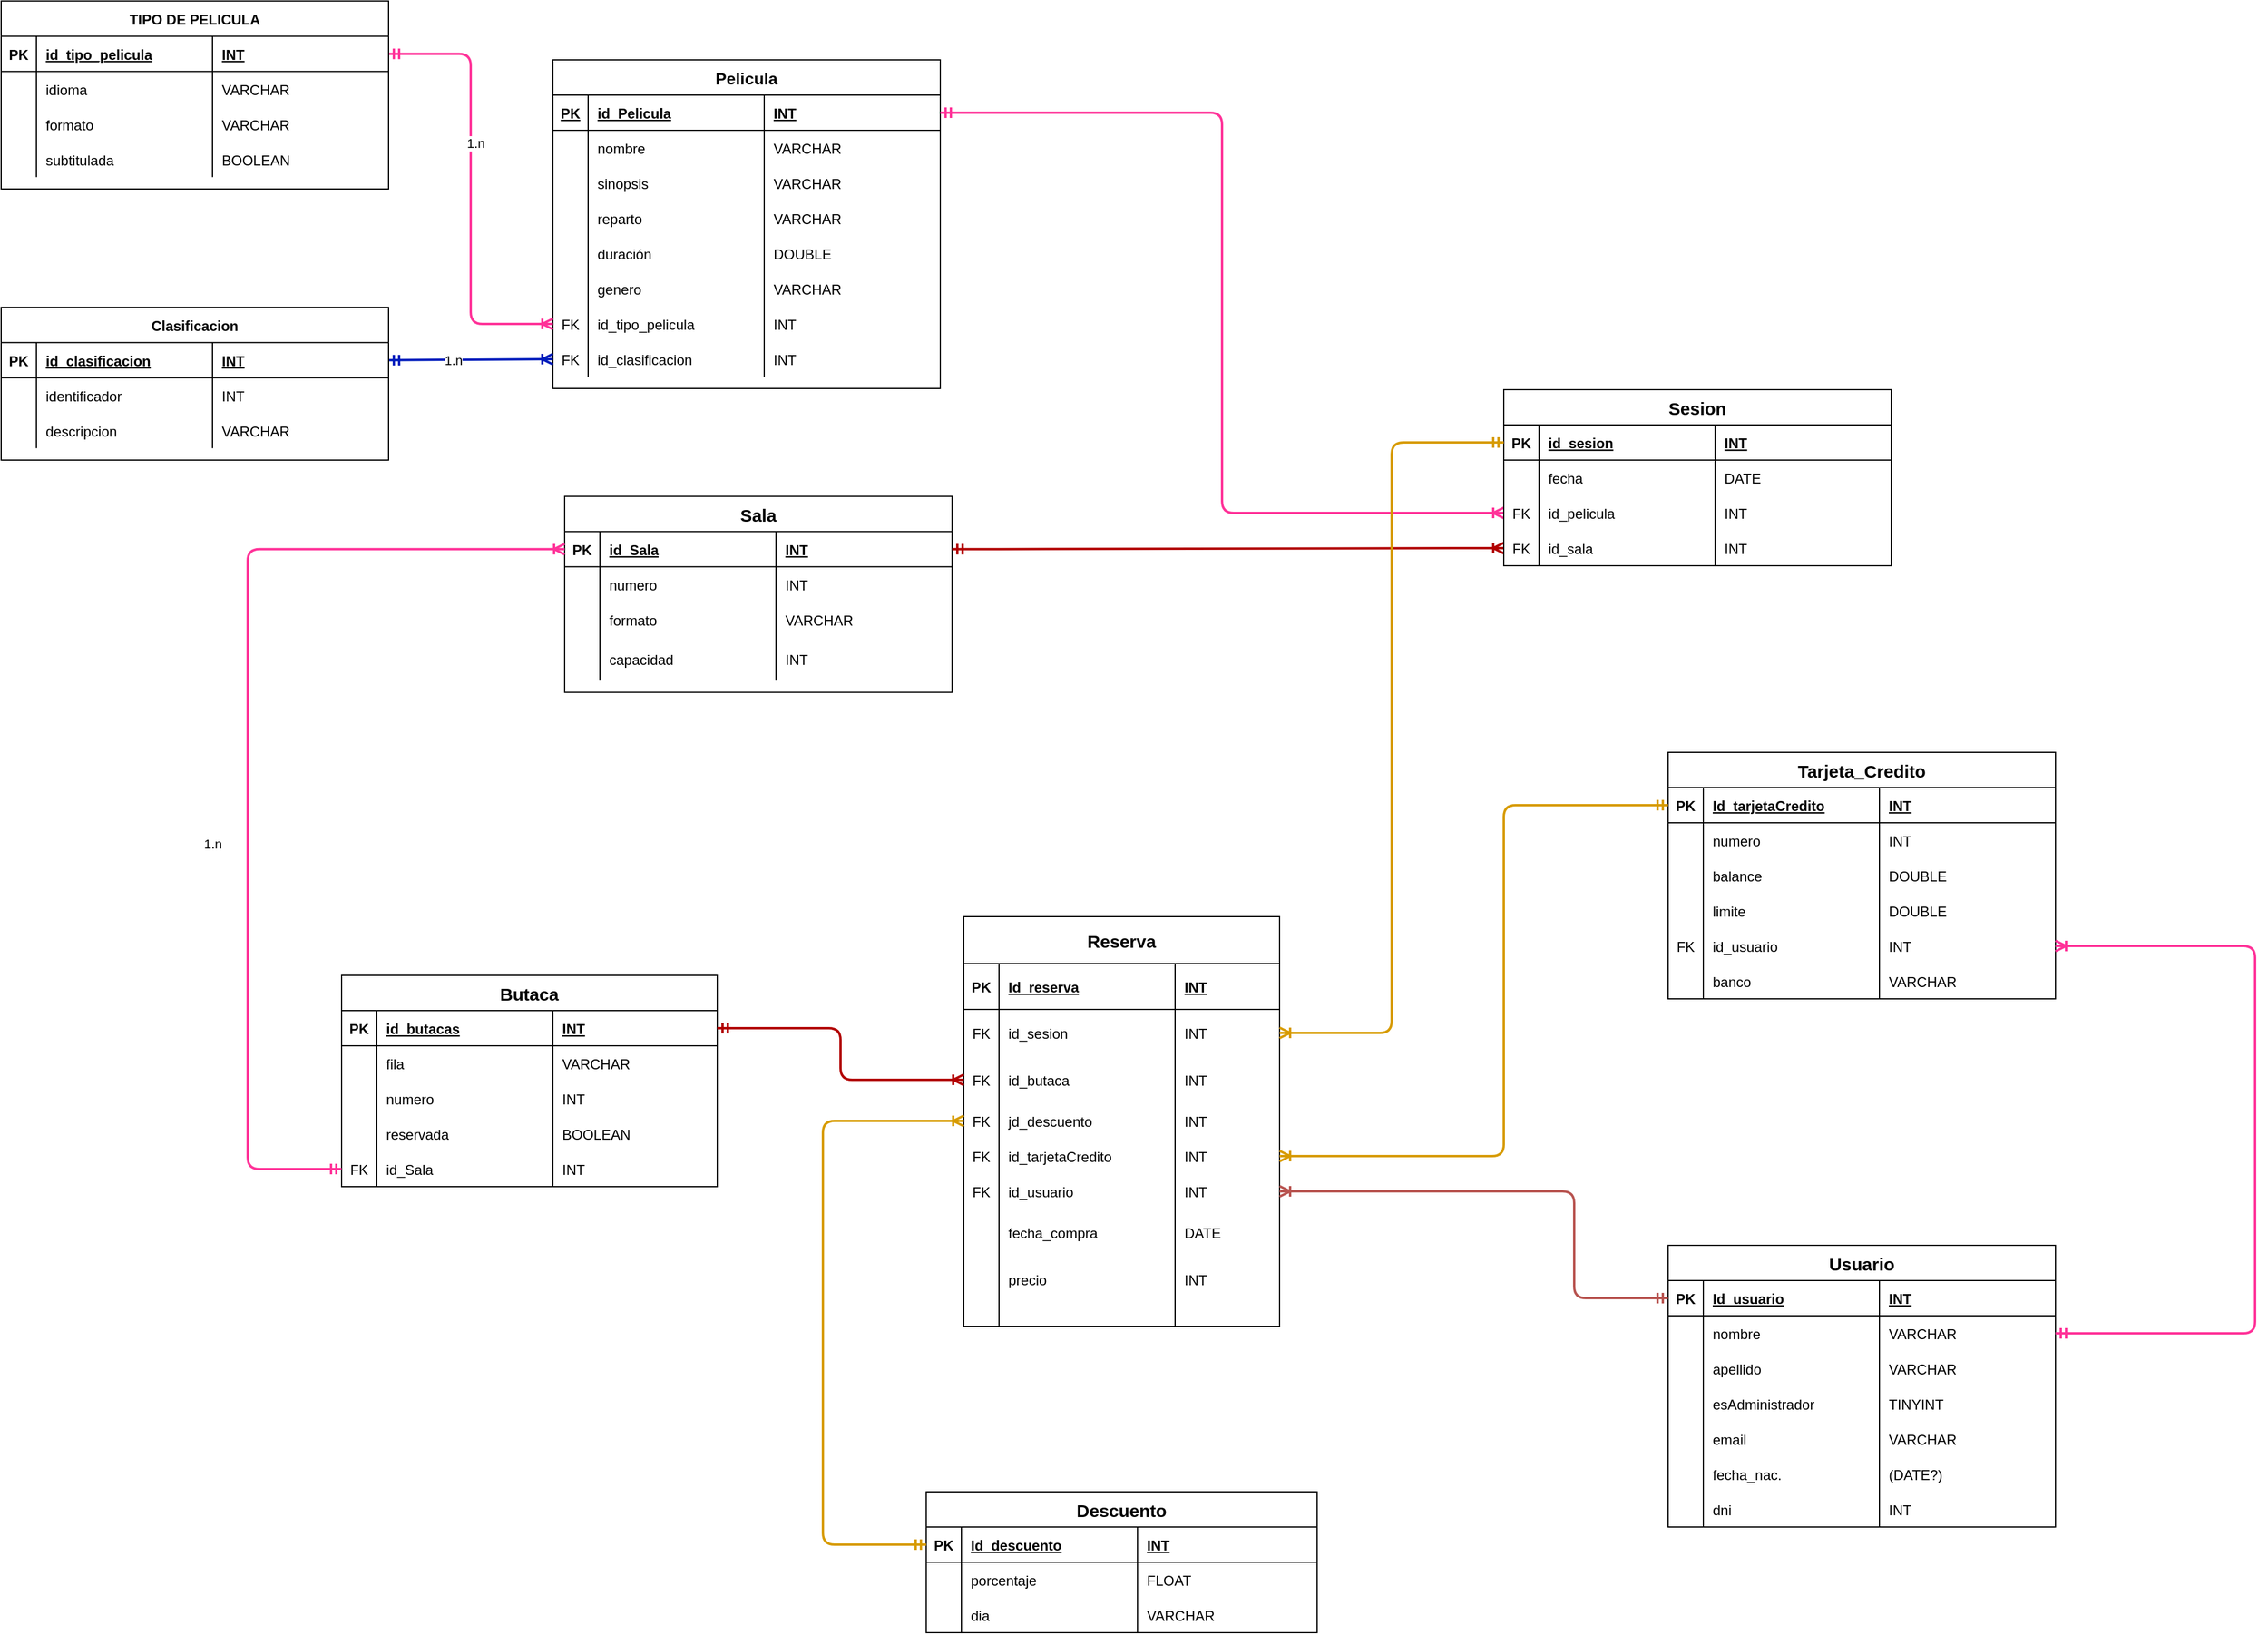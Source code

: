 <mxfile>
    <diagram id="rKqQ8dR5sJNYAAeEVKHz" name="Página-1">
        <mxGraphModel dx="661" dy="1275" grid="1" gridSize="10" guides="1" tooltips="1" connect="1" arrows="1" fold="1" page="1" pageScale="1" pageWidth="827" pageHeight="1169" math="0" shadow="0">
            <root>
                <mxCell id="0"/>
                <mxCell id="1" parent="0"/>
                <mxCell id="oSyfbUScHdRVtyG2lRE--258" value="Pelicula" style="shape=table;startSize=30;container=1;collapsible=1;childLayout=tableLayout;fixedRows=1;rowLines=0;fontStyle=1;align=center;resizeLast=1;fontSize=14;labelBackgroundColor=none;fillColor=none;" parent="1" vertex="1">
                    <mxGeometry x="620" y="-510" width="330" height="280" as="geometry"/>
                </mxCell>
                <mxCell id="oSyfbUScHdRVtyG2lRE--259" value="" style="shape=partialRectangle;collapsible=0;dropTarget=0;pointerEvents=0;fillColor=none;top=0;left=0;bottom=1;right=0;points=[[0,0.5],[1,0.5]];portConstraint=eastwest;" parent="oSyfbUScHdRVtyG2lRE--258" vertex="1">
                    <mxGeometry y="30" width="330" height="30" as="geometry"/>
                </mxCell>
                <mxCell id="oSyfbUScHdRVtyG2lRE--260" value="PK" style="shape=partialRectangle;connectable=0;top=0;left=0;bottom=0;right=0;fontStyle=5;overflow=hidden;fillColor=none;" parent="oSyfbUScHdRVtyG2lRE--259" vertex="1">
                    <mxGeometry width="30" height="30" as="geometry">
                        <mxRectangle width="30" height="30" as="alternateBounds"/>
                    </mxGeometry>
                </mxCell>
                <mxCell id="oSyfbUScHdRVtyG2lRE--261" value="id_Pelicula" style="shape=partialRectangle;connectable=0;top=0;left=0;bottom=0;right=0;align=left;spacingLeft=6;fontStyle=5;overflow=hidden;fillColor=none;" parent="oSyfbUScHdRVtyG2lRE--259" vertex="1">
                    <mxGeometry x="30" width="150" height="30" as="geometry">
                        <mxRectangle width="150" height="30" as="alternateBounds"/>
                    </mxGeometry>
                </mxCell>
                <mxCell id="oSyfbUScHdRVtyG2lRE--262" value="INT" style="shape=partialRectangle;connectable=0;top=0;left=0;bottom=0;right=0;align=left;spacingLeft=6;fontStyle=5;overflow=hidden;fillColor=none;" parent="oSyfbUScHdRVtyG2lRE--259" vertex="1">
                    <mxGeometry x="180" width="150" height="30" as="geometry">
                        <mxRectangle width="150" height="30" as="alternateBounds"/>
                    </mxGeometry>
                </mxCell>
                <mxCell id="oSyfbUScHdRVtyG2lRE--263" value="" style="shape=partialRectangle;collapsible=0;dropTarget=0;pointerEvents=0;fillColor=none;top=0;left=0;bottom=0;right=0;points=[[0,0.5],[1,0.5]];portConstraint=eastwest;" parent="oSyfbUScHdRVtyG2lRE--258" vertex="1">
                    <mxGeometry y="60" width="330" height="30" as="geometry"/>
                </mxCell>
                <mxCell id="oSyfbUScHdRVtyG2lRE--264" value="" style="shape=partialRectangle;connectable=0;top=0;left=0;bottom=0;right=0;editable=1;overflow=hidden;fillColor=none;" parent="oSyfbUScHdRVtyG2lRE--263" vertex="1">
                    <mxGeometry width="30" height="30" as="geometry">
                        <mxRectangle width="30" height="30" as="alternateBounds"/>
                    </mxGeometry>
                </mxCell>
                <mxCell id="oSyfbUScHdRVtyG2lRE--265" value="nombre" style="shape=partialRectangle;connectable=0;top=0;left=0;bottom=0;right=0;align=left;spacingLeft=6;overflow=hidden;fillColor=none;" parent="oSyfbUScHdRVtyG2lRE--263" vertex="1">
                    <mxGeometry x="30" width="150" height="30" as="geometry">
                        <mxRectangle width="150" height="30" as="alternateBounds"/>
                    </mxGeometry>
                </mxCell>
                <mxCell id="oSyfbUScHdRVtyG2lRE--266" value="VARCHAR" style="shape=partialRectangle;connectable=0;top=0;left=0;bottom=0;right=0;align=left;spacingLeft=6;overflow=hidden;fillColor=none;" parent="oSyfbUScHdRVtyG2lRE--263" vertex="1">
                    <mxGeometry x="180" width="150" height="30" as="geometry">
                        <mxRectangle width="150" height="30" as="alternateBounds"/>
                    </mxGeometry>
                </mxCell>
                <mxCell id="oSyfbUScHdRVtyG2lRE--267" value="" style="shape=partialRectangle;collapsible=0;dropTarget=0;pointerEvents=0;fillColor=none;top=0;left=0;bottom=0;right=0;points=[[0,0.5],[1,0.5]];portConstraint=eastwest;" parent="oSyfbUScHdRVtyG2lRE--258" vertex="1">
                    <mxGeometry y="90" width="330" height="30" as="geometry"/>
                </mxCell>
                <mxCell id="oSyfbUScHdRVtyG2lRE--268" value="" style="shape=partialRectangle;connectable=0;top=0;left=0;bottom=0;right=0;editable=1;overflow=hidden;fillColor=none;" parent="oSyfbUScHdRVtyG2lRE--267" vertex="1">
                    <mxGeometry width="30" height="30" as="geometry">
                        <mxRectangle width="30" height="30" as="alternateBounds"/>
                    </mxGeometry>
                </mxCell>
                <mxCell id="oSyfbUScHdRVtyG2lRE--269" value="sinopsis" style="shape=partialRectangle;connectable=0;top=0;left=0;bottom=0;right=0;align=left;spacingLeft=6;overflow=hidden;fillColor=none;" parent="oSyfbUScHdRVtyG2lRE--267" vertex="1">
                    <mxGeometry x="30" width="150" height="30" as="geometry">
                        <mxRectangle width="150" height="30" as="alternateBounds"/>
                    </mxGeometry>
                </mxCell>
                <mxCell id="oSyfbUScHdRVtyG2lRE--270" value="VARCHAR" style="shape=partialRectangle;connectable=0;top=0;left=0;bottom=0;right=0;align=left;spacingLeft=6;overflow=hidden;fillColor=none;" parent="oSyfbUScHdRVtyG2lRE--267" vertex="1">
                    <mxGeometry x="180" width="150" height="30" as="geometry">
                        <mxRectangle width="150" height="30" as="alternateBounds"/>
                    </mxGeometry>
                </mxCell>
                <mxCell id="oSyfbUScHdRVtyG2lRE--271" style="shape=partialRectangle;collapsible=0;dropTarget=0;pointerEvents=0;fillColor=none;top=0;left=0;bottom=0;right=0;points=[[0,0.5],[1,0.5]];portConstraint=eastwest;" parent="oSyfbUScHdRVtyG2lRE--258" vertex="1">
                    <mxGeometry y="120" width="330" height="30" as="geometry"/>
                </mxCell>
                <mxCell id="oSyfbUScHdRVtyG2lRE--272" style="shape=partialRectangle;connectable=0;top=0;left=0;bottom=0;right=0;editable=1;overflow=hidden;fillColor=none;" parent="oSyfbUScHdRVtyG2lRE--271" vertex="1">
                    <mxGeometry width="30" height="30" as="geometry">
                        <mxRectangle width="30" height="30" as="alternateBounds"/>
                    </mxGeometry>
                </mxCell>
                <mxCell id="oSyfbUScHdRVtyG2lRE--273" value="reparto" style="shape=partialRectangle;connectable=0;top=0;left=0;bottom=0;right=0;align=left;spacingLeft=6;overflow=hidden;fillColor=none;" parent="oSyfbUScHdRVtyG2lRE--271" vertex="1">
                    <mxGeometry x="30" width="150" height="30" as="geometry">
                        <mxRectangle width="150" height="30" as="alternateBounds"/>
                    </mxGeometry>
                </mxCell>
                <mxCell id="oSyfbUScHdRVtyG2lRE--274" value="VARCHAR" style="shape=partialRectangle;connectable=0;top=0;left=0;bottom=0;right=0;align=left;spacingLeft=6;overflow=hidden;fillColor=none;" parent="oSyfbUScHdRVtyG2lRE--271" vertex="1">
                    <mxGeometry x="180" width="150" height="30" as="geometry">
                        <mxRectangle width="150" height="30" as="alternateBounds"/>
                    </mxGeometry>
                </mxCell>
                <mxCell id="oSyfbUScHdRVtyG2lRE--275" style="shape=partialRectangle;collapsible=0;dropTarget=0;pointerEvents=0;fillColor=none;top=0;left=0;bottom=0;right=0;points=[[0,0.5],[1,0.5]];portConstraint=eastwest;" parent="oSyfbUScHdRVtyG2lRE--258" vertex="1">
                    <mxGeometry y="150" width="330" height="30" as="geometry"/>
                </mxCell>
                <mxCell id="oSyfbUScHdRVtyG2lRE--276" style="shape=partialRectangle;connectable=0;top=0;left=0;bottom=0;right=0;editable=1;overflow=hidden;fillColor=none;" parent="oSyfbUScHdRVtyG2lRE--275" vertex="1">
                    <mxGeometry width="30" height="30" as="geometry">
                        <mxRectangle width="30" height="30" as="alternateBounds"/>
                    </mxGeometry>
                </mxCell>
                <mxCell id="oSyfbUScHdRVtyG2lRE--277" value="duración" style="shape=partialRectangle;connectable=0;top=0;left=0;bottom=0;right=0;align=left;spacingLeft=6;overflow=hidden;fillColor=none;" parent="oSyfbUScHdRVtyG2lRE--275" vertex="1">
                    <mxGeometry x="30" width="150" height="30" as="geometry">
                        <mxRectangle width="150" height="30" as="alternateBounds"/>
                    </mxGeometry>
                </mxCell>
                <mxCell id="oSyfbUScHdRVtyG2lRE--278" value="DOUBLE" style="shape=partialRectangle;connectable=0;top=0;left=0;bottom=0;right=0;align=left;spacingLeft=6;overflow=hidden;fillColor=none;" parent="oSyfbUScHdRVtyG2lRE--275" vertex="1">
                    <mxGeometry x="180" width="150" height="30" as="geometry">
                        <mxRectangle width="150" height="30" as="alternateBounds"/>
                    </mxGeometry>
                </mxCell>
                <mxCell id="oSyfbUScHdRVtyG2lRE--279" style="shape=partialRectangle;collapsible=0;dropTarget=0;pointerEvents=0;fillColor=none;top=0;left=0;bottom=0;right=0;points=[[0,0.5],[1,0.5]];portConstraint=eastwest;" parent="oSyfbUScHdRVtyG2lRE--258" vertex="1">
                    <mxGeometry y="180" width="330" height="30" as="geometry"/>
                </mxCell>
                <mxCell id="oSyfbUScHdRVtyG2lRE--280" style="shape=partialRectangle;connectable=0;top=0;left=0;bottom=0;right=0;editable=1;overflow=hidden;fillColor=none;" parent="oSyfbUScHdRVtyG2lRE--279" vertex="1">
                    <mxGeometry width="30" height="30" as="geometry">
                        <mxRectangle width="30" height="30" as="alternateBounds"/>
                    </mxGeometry>
                </mxCell>
                <mxCell id="oSyfbUScHdRVtyG2lRE--281" value="genero" style="shape=partialRectangle;connectable=0;top=0;left=0;bottom=0;right=0;align=left;spacingLeft=6;overflow=hidden;fillColor=none;" parent="oSyfbUScHdRVtyG2lRE--279" vertex="1">
                    <mxGeometry x="30" width="150" height="30" as="geometry">
                        <mxRectangle width="150" height="30" as="alternateBounds"/>
                    </mxGeometry>
                </mxCell>
                <mxCell id="oSyfbUScHdRVtyG2lRE--282" value="VARCHAR" style="shape=partialRectangle;connectable=0;top=0;left=0;bottom=0;right=0;align=left;spacingLeft=6;overflow=hidden;fillColor=none;" parent="oSyfbUScHdRVtyG2lRE--279" vertex="1">
                    <mxGeometry x="180" width="150" height="30" as="geometry">
                        <mxRectangle width="150" height="30" as="alternateBounds"/>
                    </mxGeometry>
                </mxCell>
                <mxCell id="oSyfbUScHdRVtyG2lRE--283" style="shape=partialRectangle;collapsible=0;dropTarget=0;pointerEvents=0;fillColor=none;top=0;left=0;bottom=0;right=0;points=[[0,0.5],[1,0.5]];portConstraint=eastwest;" parent="oSyfbUScHdRVtyG2lRE--258" vertex="1">
                    <mxGeometry y="210" width="330" height="30" as="geometry"/>
                </mxCell>
                <mxCell id="oSyfbUScHdRVtyG2lRE--284" value="FK" style="shape=partialRectangle;connectable=0;top=0;left=0;bottom=0;right=0;editable=1;overflow=hidden;fillColor=none;" parent="oSyfbUScHdRVtyG2lRE--283" vertex="1">
                    <mxGeometry width="30" height="30" as="geometry">
                        <mxRectangle width="30" height="30" as="alternateBounds"/>
                    </mxGeometry>
                </mxCell>
                <mxCell id="oSyfbUScHdRVtyG2lRE--285" value="id_tipo_pelicula" style="shape=partialRectangle;connectable=0;top=0;left=0;bottom=0;right=0;align=left;spacingLeft=6;overflow=hidden;fillColor=none;" parent="oSyfbUScHdRVtyG2lRE--283" vertex="1">
                    <mxGeometry x="30" width="150" height="30" as="geometry">
                        <mxRectangle width="150" height="30" as="alternateBounds"/>
                    </mxGeometry>
                </mxCell>
                <mxCell id="oSyfbUScHdRVtyG2lRE--286" value="INT" style="shape=partialRectangle;connectable=0;top=0;left=0;bottom=0;right=0;align=left;spacingLeft=6;overflow=hidden;fillColor=none;" parent="oSyfbUScHdRVtyG2lRE--283" vertex="1">
                    <mxGeometry x="180" width="150" height="30" as="geometry">
                        <mxRectangle width="150" height="30" as="alternateBounds"/>
                    </mxGeometry>
                </mxCell>
                <mxCell id="oSyfbUScHdRVtyG2lRE--287" style="shape=partialRectangle;collapsible=0;dropTarget=0;pointerEvents=0;fillColor=none;top=0;left=0;bottom=0;right=0;points=[[0,0.5],[1,0.5]];portConstraint=eastwest;" parent="oSyfbUScHdRVtyG2lRE--258" vertex="1">
                    <mxGeometry y="240" width="330" height="30" as="geometry"/>
                </mxCell>
                <mxCell id="oSyfbUScHdRVtyG2lRE--288" value="FK" style="shape=partialRectangle;connectable=0;top=0;left=0;bottom=0;right=0;editable=1;overflow=hidden;fillColor=none;" parent="oSyfbUScHdRVtyG2lRE--287" vertex="1">
                    <mxGeometry width="30" height="30" as="geometry">
                        <mxRectangle width="30" height="30" as="alternateBounds"/>
                    </mxGeometry>
                </mxCell>
                <mxCell id="oSyfbUScHdRVtyG2lRE--289" value="id_clasificacion" style="shape=partialRectangle;connectable=0;top=0;left=0;bottom=0;right=0;align=left;spacingLeft=6;overflow=hidden;fillColor=none;" parent="oSyfbUScHdRVtyG2lRE--287" vertex="1">
                    <mxGeometry x="30" width="150" height="30" as="geometry">
                        <mxRectangle width="150" height="30" as="alternateBounds"/>
                    </mxGeometry>
                </mxCell>
                <mxCell id="oSyfbUScHdRVtyG2lRE--290" value="INT" style="shape=partialRectangle;connectable=0;top=0;left=0;bottom=0;right=0;align=left;spacingLeft=6;overflow=hidden;fillColor=none;" parent="oSyfbUScHdRVtyG2lRE--287" vertex="1">
                    <mxGeometry x="180" width="150" height="30" as="geometry">
                        <mxRectangle width="150" height="30" as="alternateBounds"/>
                    </mxGeometry>
                </mxCell>
                <mxCell id="oSyfbUScHdRVtyG2lRE--291" value="Sala" style="shape=table;startSize=30;container=1;collapsible=1;childLayout=tableLayout;fixedRows=1;rowLines=0;fontStyle=1;align=center;resizeLast=1;fillColor=none;fontSize=15;" parent="1" vertex="1">
                    <mxGeometry x="630" y="-138.12" width="330" height="167" as="geometry"/>
                </mxCell>
                <mxCell id="oSyfbUScHdRVtyG2lRE--292" value="" style="shape=partialRectangle;collapsible=0;dropTarget=0;pointerEvents=0;fillColor=none;top=0;left=0;bottom=1;right=0;points=[[0,0.5],[1,0.5]];portConstraint=eastwest;" parent="oSyfbUScHdRVtyG2lRE--291" vertex="1">
                    <mxGeometry y="30" width="330" height="30" as="geometry"/>
                </mxCell>
                <mxCell id="oSyfbUScHdRVtyG2lRE--293" value="PK" style="shape=partialRectangle;connectable=0;fillColor=none;top=0;left=0;bottom=0;right=0;fontStyle=1;overflow=hidden;" parent="oSyfbUScHdRVtyG2lRE--292" vertex="1">
                    <mxGeometry width="30" height="30" as="geometry">
                        <mxRectangle width="30" height="30" as="alternateBounds"/>
                    </mxGeometry>
                </mxCell>
                <mxCell id="oSyfbUScHdRVtyG2lRE--294" value="id_Sala" style="shape=partialRectangle;connectable=0;fillColor=none;top=0;left=0;bottom=0;right=0;align=left;spacingLeft=6;fontStyle=5;overflow=hidden;" parent="oSyfbUScHdRVtyG2lRE--292" vertex="1">
                    <mxGeometry x="30" width="150" height="30" as="geometry">
                        <mxRectangle width="150" height="30" as="alternateBounds"/>
                    </mxGeometry>
                </mxCell>
                <mxCell id="oSyfbUScHdRVtyG2lRE--295" value="INT" style="shape=partialRectangle;connectable=0;fillColor=none;top=0;left=0;bottom=0;right=0;align=left;spacingLeft=6;fontStyle=5;overflow=hidden;" parent="oSyfbUScHdRVtyG2lRE--292" vertex="1">
                    <mxGeometry x="180" width="150" height="30" as="geometry">
                        <mxRectangle width="150" height="30" as="alternateBounds"/>
                    </mxGeometry>
                </mxCell>
                <mxCell id="oSyfbUScHdRVtyG2lRE--296" value="" style="shape=partialRectangle;collapsible=0;dropTarget=0;pointerEvents=0;fillColor=none;top=0;left=0;bottom=0;right=0;points=[[0,0.5],[1,0.5]];portConstraint=eastwest;" parent="oSyfbUScHdRVtyG2lRE--291" vertex="1">
                    <mxGeometry y="60" width="330" height="30" as="geometry"/>
                </mxCell>
                <mxCell id="oSyfbUScHdRVtyG2lRE--297" value="" style="shape=partialRectangle;connectable=0;fillColor=none;top=0;left=0;bottom=0;right=0;editable=1;overflow=hidden;" parent="oSyfbUScHdRVtyG2lRE--296" vertex="1">
                    <mxGeometry width="30" height="30" as="geometry">
                        <mxRectangle width="30" height="30" as="alternateBounds"/>
                    </mxGeometry>
                </mxCell>
                <mxCell id="oSyfbUScHdRVtyG2lRE--298" value="numero" style="shape=partialRectangle;connectable=0;fillColor=none;top=0;left=0;bottom=0;right=0;align=left;spacingLeft=6;overflow=hidden;" parent="oSyfbUScHdRVtyG2lRE--296" vertex="1">
                    <mxGeometry x="30" width="150" height="30" as="geometry">
                        <mxRectangle width="150" height="30" as="alternateBounds"/>
                    </mxGeometry>
                </mxCell>
                <mxCell id="oSyfbUScHdRVtyG2lRE--299" value="INT" style="shape=partialRectangle;connectable=0;fillColor=none;top=0;left=0;bottom=0;right=0;align=left;spacingLeft=6;overflow=hidden;" parent="oSyfbUScHdRVtyG2lRE--296" vertex="1">
                    <mxGeometry x="180" width="150" height="30" as="geometry">
                        <mxRectangle width="150" height="30" as="alternateBounds"/>
                    </mxGeometry>
                </mxCell>
                <mxCell id="oSyfbUScHdRVtyG2lRE--300" style="shape=partialRectangle;collapsible=0;dropTarget=0;pointerEvents=0;fillColor=none;top=0;left=0;bottom=0;right=0;points=[[0,0.5],[1,0.5]];portConstraint=eastwest;" parent="oSyfbUScHdRVtyG2lRE--291" vertex="1">
                    <mxGeometry y="90" width="330" height="30" as="geometry"/>
                </mxCell>
                <mxCell id="oSyfbUScHdRVtyG2lRE--301" style="shape=partialRectangle;connectable=0;fillColor=none;top=0;left=0;bottom=0;right=0;editable=1;overflow=hidden;" parent="oSyfbUScHdRVtyG2lRE--300" vertex="1">
                    <mxGeometry width="30" height="30" as="geometry">
                        <mxRectangle width="30" height="30" as="alternateBounds"/>
                    </mxGeometry>
                </mxCell>
                <mxCell id="oSyfbUScHdRVtyG2lRE--302" value="formato" style="shape=partialRectangle;connectable=0;fillColor=none;top=0;left=0;bottom=0;right=0;align=left;spacingLeft=6;overflow=hidden;" parent="oSyfbUScHdRVtyG2lRE--300" vertex="1">
                    <mxGeometry x="30" width="150" height="30" as="geometry">
                        <mxRectangle width="150" height="30" as="alternateBounds"/>
                    </mxGeometry>
                </mxCell>
                <mxCell id="oSyfbUScHdRVtyG2lRE--303" value="VARCHAR" style="shape=partialRectangle;connectable=0;fillColor=none;top=0;left=0;bottom=0;right=0;align=left;spacingLeft=6;overflow=hidden;" parent="oSyfbUScHdRVtyG2lRE--300" vertex="1">
                    <mxGeometry x="180" width="150" height="30" as="geometry">
                        <mxRectangle width="150" height="30" as="alternateBounds"/>
                    </mxGeometry>
                </mxCell>
                <mxCell id="oSyfbUScHdRVtyG2lRE--304" value="" style="shape=partialRectangle;collapsible=0;dropTarget=0;pointerEvents=0;fillColor=none;top=0;left=0;bottom=0;right=0;points=[[0,0.5],[1,0.5]];portConstraint=eastwest;" parent="oSyfbUScHdRVtyG2lRE--291" vertex="1">
                    <mxGeometry y="120" width="330" height="37" as="geometry"/>
                </mxCell>
                <mxCell id="oSyfbUScHdRVtyG2lRE--305" value="" style="shape=partialRectangle;connectable=0;fillColor=none;top=0;left=0;bottom=0;right=0;editable=1;overflow=hidden;" parent="oSyfbUScHdRVtyG2lRE--304" vertex="1">
                    <mxGeometry width="30" height="37" as="geometry">
                        <mxRectangle width="30" height="37" as="alternateBounds"/>
                    </mxGeometry>
                </mxCell>
                <mxCell id="oSyfbUScHdRVtyG2lRE--306" value="capacidad" style="shape=partialRectangle;connectable=0;fillColor=none;top=0;left=0;bottom=0;right=0;align=left;spacingLeft=6;overflow=hidden;" parent="oSyfbUScHdRVtyG2lRE--304" vertex="1">
                    <mxGeometry x="30" width="150" height="37" as="geometry">
                        <mxRectangle width="150" height="37" as="alternateBounds"/>
                    </mxGeometry>
                </mxCell>
                <mxCell id="oSyfbUScHdRVtyG2lRE--307" value="INT" style="shape=partialRectangle;connectable=0;fillColor=none;top=0;left=0;bottom=0;right=0;align=left;spacingLeft=6;overflow=hidden;" parent="oSyfbUScHdRVtyG2lRE--304" vertex="1">
                    <mxGeometry x="180" width="150" height="37" as="geometry">
                        <mxRectangle width="150" height="37" as="alternateBounds"/>
                    </mxGeometry>
                </mxCell>
                <mxCell id="oSyfbUScHdRVtyG2lRE--312" value="" style="edgeStyle=elbowEdgeStyle;fontSize=12;html=1;endArrow=ERoneToMany;startArrow=ERmandOne;exitX=1;exitY=0.5;exitDx=0;exitDy=0;entryX=0;entryY=0.5;entryDx=0;entryDy=0;strokeWidth=2;strokeColor=#FF3399;" parent="1" source="oSyfbUScHdRVtyG2lRE--495" target="oSyfbUScHdRVtyG2lRE--283" edge="1">
                    <mxGeometry width="100" height="100" relative="1" as="geometry">
                        <mxPoint x="480.0" y="-304" as="sourcePoint"/>
                        <mxPoint x="580" y="-510" as="targetPoint"/>
                    </mxGeometry>
                </mxCell>
                <mxCell id="oSyfbUScHdRVtyG2lRE--313" value="1.n" style="edgeLabel;html=1;align=center;verticalAlign=middle;resizable=0;points=[];" parent="oSyfbUScHdRVtyG2lRE--312" connectable="0" vertex="1">
                    <mxGeometry x="-0.21" y="4" relative="1" as="geometry">
                        <mxPoint as="offset"/>
                    </mxGeometry>
                </mxCell>
                <mxCell id="oSyfbUScHdRVtyG2lRE--339" value="" style="fontSize=12;html=1;endArrow=ERoneToMany;startArrow=ERmandOne;entryX=0;entryY=0.5;entryDx=0;entryDy=0;strokeWidth=2;strokeColor=#001DBC;fillColor=#0050ef;exitX=1;exitY=0.5;exitDx=0;exitDy=0;" parent="1" source="oSyfbUScHdRVtyG2lRE--344" target="oSyfbUScHdRVtyG2lRE--287" edge="1">
                    <mxGeometry width="100" height="100" relative="1" as="geometry">
                        <mxPoint x="480" y="-90" as="sourcePoint"/>
                        <mxPoint x="620" y="-70" as="targetPoint"/>
                    </mxGeometry>
                </mxCell>
                <mxCell id="oSyfbUScHdRVtyG2lRE--340" value="1.n" style="edgeLabel;html=1;align=center;verticalAlign=middle;resizable=0;points=[];" parent="oSyfbUScHdRVtyG2lRE--339" connectable="0" vertex="1">
                    <mxGeometry x="-0.222" relative="1" as="geometry">
                        <mxPoint as="offset"/>
                    </mxGeometry>
                </mxCell>
                <mxCell id="oSyfbUScHdRVtyG2lRE--341" value="" style="edgeStyle=entityRelationEdgeStyle;fontSize=12;html=1;endArrow=ERoneToMany;startArrow=ERmandOne;entryX=0;entryY=0.5;entryDx=0;entryDy=0;strokeWidth=2;strokeColor=#B20000;exitX=1;exitY=0.5;exitDx=0;exitDy=0;fillColor=#e51400;" parent="1" source="oSyfbUScHdRVtyG2lRE--292" target="oSyfbUScHdRVtyG2lRE--490" edge="1">
                    <mxGeometry width="100" height="100" relative="1" as="geometry">
                        <mxPoint x="990" y="-55.0" as="sourcePoint"/>
                        <mxPoint x="1180" y="-195" as="targetPoint"/>
                    </mxGeometry>
                </mxCell>
                <mxCell id="oSyfbUScHdRVtyG2lRE--342" value="" style="edgeStyle=elbowEdgeStyle;fontSize=12;html=1;endArrow=ERoneToMany;startArrow=ERmandOne;entryX=0;entryY=0.5;entryDx=0;entryDy=0;strokeWidth=2;strokeColor=#FF3399;exitX=1;exitY=0.5;exitDx=0;exitDy=0;" parent="1" source="oSyfbUScHdRVtyG2lRE--259" target="oSyfbUScHdRVtyG2lRE--486" edge="1">
                    <mxGeometry width="100" height="100" relative="1" as="geometry">
                        <mxPoint x="1050" y="156.88" as="sourcePoint"/>
                        <mxPoint x="1180" y="-225" as="targetPoint"/>
                    </mxGeometry>
                </mxCell>
                <mxCell id="oSyfbUScHdRVtyG2lRE--343" value="Clasificacion" style="shape=table;startSize=30;container=1;collapsible=1;childLayout=tableLayout;fixedRows=1;rowLines=0;fontStyle=1;align=center;resizeLast=1;fillColor=none;" parent="1" vertex="1">
                    <mxGeometry x="150" y="-299.12" width="330" height="130.12" as="geometry"/>
                </mxCell>
                <mxCell id="oSyfbUScHdRVtyG2lRE--344" value="" style="shape=partialRectangle;collapsible=0;dropTarget=0;pointerEvents=0;fillColor=none;top=0;left=0;bottom=1;right=0;points=[[0,0.5],[1,0.5]];portConstraint=eastwest;" parent="oSyfbUScHdRVtyG2lRE--343" vertex="1">
                    <mxGeometry y="30" width="330" height="30" as="geometry"/>
                </mxCell>
                <mxCell id="oSyfbUScHdRVtyG2lRE--345" value="PK" style="shape=partialRectangle;connectable=0;fillColor=none;top=0;left=0;bottom=0;right=0;fontStyle=1;overflow=hidden;" parent="oSyfbUScHdRVtyG2lRE--344" vertex="1">
                    <mxGeometry width="30" height="30" as="geometry">
                        <mxRectangle width="30" height="30" as="alternateBounds"/>
                    </mxGeometry>
                </mxCell>
                <mxCell id="oSyfbUScHdRVtyG2lRE--346" value="id_clasificacion" style="shape=partialRectangle;connectable=0;fillColor=none;top=0;left=0;bottom=0;right=0;align=left;spacingLeft=6;fontStyle=5;overflow=hidden;" parent="oSyfbUScHdRVtyG2lRE--344" vertex="1">
                    <mxGeometry x="30" width="150" height="30" as="geometry">
                        <mxRectangle width="150" height="30" as="alternateBounds"/>
                    </mxGeometry>
                </mxCell>
                <mxCell id="oSyfbUScHdRVtyG2lRE--347" value="INT" style="shape=partialRectangle;connectable=0;fillColor=none;top=0;left=0;bottom=0;right=0;align=left;spacingLeft=6;fontStyle=5;overflow=hidden;" parent="oSyfbUScHdRVtyG2lRE--344" vertex="1">
                    <mxGeometry x="180" width="150" height="30" as="geometry">
                        <mxRectangle width="150" height="30" as="alternateBounds"/>
                    </mxGeometry>
                </mxCell>
                <mxCell id="oSyfbUScHdRVtyG2lRE--348" value="" style="shape=partialRectangle;collapsible=0;dropTarget=0;pointerEvents=0;fillColor=none;top=0;left=0;bottom=0;right=0;points=[[0,0.5],[1,0.5]];portConstraint=eastwest;" parent="oSyfbUScHdRVtyG2lRE--343" vertex="1">
                    <mxGeometry y="60" width="330" height="30" as="geometry"/>
                </mxCell>
                <mxCell id="oSyfbUScHdRVtyG2lRE--349" value="" style="shape=partialRectangle;connectable=0;fillColor=none;top=0;left=0;bottom=0;right=0;editable=1;overflow=hidden;" parent="oSyfbUScHdRVtyG2lRE--348" vertex="1">
                    <mxGeometry width="30" height="30" as="geometry">
                        <mxRectangle width="30" height="30" as="alternateBounds"/>
                    </mxGeometry>
                </mxCell>
                <mxCell id="oSyfbUScHdRVtyG2lRE--350" value="identificador" style="shape=partialRectangle;connectable=0;fillColor=none;top=0;left=0;bottom=0;right=0;align=left;spacingLeft=6;overflow=hidden;" parent="oSyfbUScHdRVtyG2lRE--348" vertex="1">
                    <mxGeometry x="30" width="150" height="30" as="geometry">
                        <mxRectangle width="150" height="30" as="alternateBounds"/>
                    </mxGeometry>
                </mxCell>
                <mxCell id="oSyfbUScHdRVtyG2lRE--351" value="INT" style="shape=partialRectangle;connectable=0;fillColor=none;top=0;left=0;bottom=0;right=0;align=left;spacingLeft=6;overflow=hidden;" parent="oSyfbUScHdRVtyG2lRE--348" vertex="1">
                    <mxGeometry x="180" width="150" height="30" as="geometry">
                        <mxRectangle width="150" height="30" as="alternateBounds"/>
                    </mxGeometry>
                </mxCell>
                <mxCell id="oSyfbUScHdRVtyG2lRE--352" style="shape=partialRectangle;collapsible=0;dropTarget=0;pointerEvents=0;fillColor=none;top=0;left=0;bottom=0;right=0;points=[[0,0.5],[1,0.5]];portConstraint=eastwest;" parent="oSyfbUScHdRVtyG2lRE--343" vertex="1">
                    <mxGeometry y="90" width="330" height="30" as="geometry"/>
                </mxCell>
                <mxCell id="oSyfbUScHdRVtyG2lRE--353" value="" style="shape=partialRectangle;connectable=0;fillColor=none;top=0;left=0;bottom=0;right=0;editable=1;overflow=hidden;" parent="oSyfbUScHdRVtyG2lRE--352" vertex="1">
                    <mxGeometry width="30" height="30" as="geometry">
                        <mxRectangle width="30" height="30" as="alternateBounds"/>
                    </mxGeometry>
                </mxCell>
                <mxCell id="oSyfbUScHdRVtyG2lRE--354" value="descripcion" style="shape=partialRectangle;connectable=0;fillColor=none;top=0;left=0;bottom=0;right=0;align=left;spacingLeft=6;overflow=hidden;" parent="oSyfbUScHdRVtyG2lRE--352" vertex="1">
                    <mxGeometry x="30" width="150" height="30" as="geometry">
                        <mxRectangle width="150" height="30" as="alternateBounds"/>
                    </mxGeometry>
                </mxCell>
                <mxCell id="oSyfbUScHdRVtyG2lRE--355" value="VARCHAR" style="shape=partialRectangle;connectable=0;fillColor=none;top=0;left=0;bottom=0;right=0;align=left;spacingLeft=6;overflow=hidden;" parent="oSyfbUScHdRVtyG2lRE--352" vertex="1">
                    <mxGeometry x="180" width="150" height="30" as="geometry">
                        <mxRectangle width="150" height="30" as="alternateBounds"/>
                    </mxGeometry>
                </mxCell>
                <mxCell id="oSyfbUScHdRVtyG2lRE--356" value="Butaca" style="shape=table;startSize=30;container=1;collapsible=1;childLayout=tableLayout;fixedRows=1;rowLines=0;fontStyle=1;align=center;resizeLast=1;fillColor=none;fontSize=15;" parent="1" vertex="1">
                    <mxGeometry x="440" y="270" width="320" height="180" as="geometry"/>
                </mxCell>
                <mxCell id="oSyfbUScHdRVtyG2lRE--357" value="" style="shape=partialRectangle;collapsible=0;dropTarget=0;pointerEvents=0;fillColor=none;top=0;left=0;bottom=1;right=0;points=[[0,0.5],[1,0.5]];portConstraint=eastwest;" parent="oSyfbUScHdRVtyG2lRE--356" vertex="1">
                    <mxGeometry y="30" width="320" height="30" as="geometry"/>
                </mxCell>
                <mxCell id="oSyfbUScHdRVtyG2lRE--358" value="PK" style="shape=partialRectangle;connectable=0;fillColor=none;top=0;left=0;bottom=0;right=0;fontStyle=1;overflow=hidden;" parent="oSyfbUScHdRVtyG2lRE--357" vertex="1">
                    <mxGeometry width="30" height="30" as="geometry">
                        <mxRectangle width="30" height="30" as="alternateBounds"/>
                    </mxGeometry>
                </mxCell>
                <mxCell id="oSyfbUScHdRVtyG2lRE--359" value="id_butacas" style="shape=partialRectangle;connectable=0;fillColor=none;top=0;left=0;bottom=0;right=0;align=left;spacingLeft=6;fontStyle=5;overflow=hidden;" parent="oSyfbUScHdRVtyG2lRE--357" vertex="1">
                    <mxGeometry x="30" width="150" height="30" as="geometry">
                        <mxRectangle width="150" height="30" as="alternateBounds"/>
                    </mxGeometry>
                </mxCell>
                <mxCell id="oSyfbUScHdRVtyG2lRE--360" value="INT" style="shape=partialRectangle;connectable=0;fillColor=none;top=0;left=0;bottom=0;right=0;align=left;spacingLeft=6;fontStyle=5;overflow=hidden;" parent="oSyfbUScHdRVtyG2lRE--357" vertex="1">
                    <mxGeometry x="180" width="140" height="30" as="geometry">
                        <mxRectangle width="140" height="30" as="alternateBounds"/>
                    </mxGeometry>
                </mxCell>
                <mxCell id="oSyfbUScHdRVtyG2lRE--361" value="" style="shape=partialRectangle;collapsible=0;dropTarget=0;pointerEvents=0;fillColor=none;top=0;left=0;bottom=0;right=0;points=[[0,0.5],[1,0.5]];portConstraint=eastwest;" parent="oSyfbUScHdRVtyG2lRE--356" vertex="1">
                    <mxGeometry y="60" width="320" height="30" as="geometry"/>
                </mxCell>
                <mxCell id="oSyfbUScHdRVtyG2lRE--362" value="" style="shape=partialRectangle;connectable=0;fillColor=none;top=0;left=0;bottom=0;right=0;editable=1;overflow=hidden;" parent="oSyfbUScHdRVtyG2lRE--361" vertex="1">
                    <mxGeometry width="30" height="30" as="geometry">
                        <mxRectangle width="30" height="30" as="alternateBounds"/>
                    </mxGeometry>
                </mxCell>
                <mxCell id="oSyfbUScHdRVtyG2lRE--363" value="fila" style="shape=partialRectangle;connectable=0;fillColor=none;top=0;left=0;bottom=0;right=0;align=left;spacingLeft=6;overflow=hidden;" parent="oSyfbUScHdRVtyG2lRE--361" vertex="1">
                    <mxGeometry x="30" width="150" height="30" as="geometry">
                        <mxRectangle width="150" height="30" as="alternateBounds"/>
                    </mxGeometry>
                </mxCell>
                <mxCell id="oSyfbUScHdRVtyG2lRE--364" value="VARCHAR" style="shape=partialRectangle;connectable=0;fillColor=none;top=0;left=0;bottom=0;right=0;align=left;spacingLeft=6;overflow=hidden;" parent="oSyfbUScHdRVtyG2lRE--361" vertex="1">
                    <mxGeometry x="180" width="140" height="30" as="geometry">
                        <mxRectangle width="140" height="30" as="alternateBounds"/>
                    </mxGeometry>
                </mxCell>
                <mxCell id="oSyfbUScHdRVtyG2lRE--365" value="" style="shape=partialRectangle;collapsible=0;dropTarget=0;pointerEvents=0;fillColor=none;top=0;left=0;bottom=0;right=0;points=[[0,0.5],[1,0.5]];portConstraint=eastwest;" parent="oSyfbUScHdRVtyG2lRE--356" vertex="1">
                    <mxGeometry y="90" width="320" height="30" as="geometry"/>
                </mxCell>
                <mxCell id="oSyfbUScHdRVtyG2lRE--366" value="" style="shape=partialRectangle;connectable=0;fillColor=none;top=0;left=0;bottom=0;right=0;editable=1;overflow=hidden;" parent="oSyfbUScHdRVtyG2lRE--365" vertex="1">
                    <mxGeometry width="30" height="30" as="geometry">
                        <mxRectangle width="30" height="30" as="alternateBounds"/>
                    </mxGeometry>
                </mxCell>
                <mxCell id="oSyfbUScHdRVtyG2lRE--367" value="numero" style="shape=partialRectangle;connectable=0;fillColor=none;top=0;left=0;bottom=0;right=0;align=left;spacingLeft=6;overflow=hidden;" parent="oSyfbUScHdRVtyG2lRE--365" vertex="1">
                    <mxGeometry x="30" width="150" height="30" as="geometry">
                        <mxRectangle width="150" height="30" as="alternateBounds"/>
                    </mxGeometry>
                </mxCell>
                <mxCell id="oSyfbUScHdRVtyG2lRE--368" value="INT" style="shape=partialRectangle;connectable=0;fillColor=none;top=0;left=0;bottom=0;right=0;align=left;spacingLeft=6;overflow=hidden;" parent="oSyfbUScHdRVtyG2lRE--365" vertex="1">
                    <mxGeometry x="180" width="140" height="30" as="geometry">
                        <mxRectangle width="140" height="30" as="alternateBounds"/>
                    </mxGeometry>
                </mxCell>
                <mxCell id="oSyfbUScHdRVtyG2lRE--369" style="shape=partialRectangle;collapsible=0;dropTarget=0;pointerEvents=0;fillColor=none;top=0;left=0;bottom=0;right=0;points=[[0,0.5],[1,0.5]];portConstraint=eastwest;" parent="oSyfbUScHdRVtyG2lRE--356" vertex="1">
                    <mxGeometry y="120" width="320" height="30" as="geometry"/>
                </mxCell>
                <mxCell id="oSyfbUScHdRVtyG2lRE--370" value="" style="shape=partialRectangle;connectable=0;fillColor=none;top=0;left=0;bottom=0;right=0;editable=1;overflow=hidden;" parent="oSyfbUScHdRVtyG2lRE--369" vertex="1">
                    <mxGeometry width="30" height="30" as="geometry">
                        <mxRectangle width="30" height="30" as="alternateBounds"/>
                    </mxGeometry>
                </mxCell>
                <mxCell id="oSyfbUScHdRVtyG2lRE--371" value="reservada" style="shape=partialRectangle;connectable=0;fillColor=none;top=0;left=0;bottom=0;right=0;align=left;spacingLeft=6;overflow=hidden;" parent="oSyfbUScHdRVtyG2lRE--369" vertex="1">
                    <mxGeometry x="30" width="150" height="30" as="geometry">
                        <mxRectangle width="150" height="30" as="alternateBounds"/>
                    </mxGeometry>
                </mxCell>
                <mxCell id="oSyfbUScHdRVtyG2lRE--372" value="BOOLEAN" style="shape=partialRectangle;connectable=0;fillColor=none;top=0;left=0;bottom=0;right=0;align=left;spacingLeft=6;overflow=hidden;" parent="oSyfbUScHdRVtyG2lRE--369" vertex="1">
                    <mxGeometry x="180" width="140" height="30" as="geometry">
                        <mxRectangle width="140" height="30" as="alternateBounds"/>
                    </mxGeometry>
                </mxCell>
                <mxCell id="oSyfbUScHdRVtyG2lRE--373" style="shape=partialRectangle;collapsible=0;dropTarget=0;pointerEvents=0;fillColor=none;top=0;left=0;bottom=0;right=0;points=[[0,0.5],[1,0.5]];portConstraint=eastwest;" parent="oSyfbUScHdRVtyG2lRE--356" vertex="1">
                    <mxGeometry y="150" width="320" height="30" as="geometry"/>
                </mxCell>
                <mxCell id="oSyfbUScHdRVtyG2lRE--374" value="FK" style="shape=partialRectangle;connectable=0;fillColor=none;top=0;left=0;bottom=0;right=0;editable=1;overflow=hidden;" parent="oSyfbUScHdRVtyG2lRE--373" vertex="1">
                    <mxGeometry width="30" height="30" as="geometry">
                        <mxRectangle width="30" height="30" as="alternateBounds"/>
                    </mxGeometry>
                </mxCell>
                <mxCell id="oSyfbUScHdRVtyG2lRE--375" value="id_Sala" style="shape=partialRectangle;connectable=0;fillColor=none;top=0;left=0;bottom=0;right=0;align=left;spacingLeft=6;overflow=hidden;" parent="oSyfbUScHdRVtyG2lRE--373" vertex="1">
                    <mxGeometry x="30" width="150" height="30" as="geometry">
                        <mxRectangle width="150" height="30" as="alternateBounds"/>
                    </mxGeometry>
                </mxCell>
                <mxCell id="oSyfbUScHdRVtyG2lRE--376" value="INT" style="shape=partialRectangle;connectable=0;fillColor=none;top=0;left=0;bottom=0;right=0;align=left;spacingLeft=6;overflow=hidden;" parent="oSyfbUScHdRVtyG2lRE--373" vertex="1">
                    <mxGeometry x="180" width="140" height="30" as="geometry">
                        <mxRectangle width="140" height="30" as="alternateBounds"/>
                    </mxGeometry>
                </mxCell>
                <mxCell id="oSyfbUScHdRVtyG2lRE--377" value="Descuento" style="shape=table;startSize=30;container=1;collapsible=1;childLayout=tableLayout;fixedRows=1;rowLines=0;fontStyle=1;align=center;resizeLast=1;fillColor=none;fontSize=15;" parent="1" vertex="1">
                    <mxGeometry x="938" y="710" width="333" height="120" as="geometry"/>
                </mxCell>
                <mxCell id="oSyfbUScHdRVtyG2lRE--378" value="" style="shape=partialRectangle;collapsible=0;dropTarget=0;pointerEvents=0;fillColor=none;top=0;left=0;bottom=1;right=0;points=[[0,0.5],[1,0.5]];portConstraint=eastwest;" parent="oSyfbUScHdRVtyG2lRE--377" vertex="1">
                    <mxGeometry y="30" width="333" height="30" as="geometry"/>
                </mxCell>
                <mxCell id="oSyfbUScHdRVtyG2lRE--379" value="PK" style="shape=partialRectangle;connectable=0;fillColor=none;top=0;left=0;bottom=0;right=0;fontStyle=1;overflow=hidden;" parent="oSyfbUScHdRVtyG2lRE--378" vertex="1">
                    <mxGeometry width="30" height="30" as="geometry">
                        <mxRectangle width="30" height="30" as="alternateBounds"/>
                    </mxGeometry>
                </mxCell>
                <mxCell id="oSyfbUScHdRVtyG2lRE--380" value="Id_descuento" style="shape=partialRectangle;connectable=0;fillColor=none;top=0;left=0;bottom=0;right=0;align=left;spacingLeft=6;fontStyle=5;overflow=hidden;" parent="oSyfbUScHdRVtyG2lRE--378" vertex="1">
                    <mxGeometry x="30" width="150" height="30" as="geometry">
                        <mxRectangle width="150" height="30" as="alternateBounds"/>
                    </mxGeometry>
                </mxCell>
                <mxCell id="oSyfbUScHdRVtyG2lRE--381" value="INT" style="shape=partialRectangle;connectable=0;fillColor=none;top=0;left=0;bottom=0;right=0;align=left;spacingLeft=6;fontStyle=5;overflow=hidden;" parent="oSyfbUScHdRVtyG2lRE--378" vertex="1">
                    <mxGeometry x="180" width="153" height="30" as="geometry">
                        <mxRectangle width="153" height="30" as="alternateBounds"/>
                    </mxGeometry>
                </mxCell>
                <mxCell id="oSyfbUScHdRVtyG2lRE--382" value="" style="shape=partialRectangle;collapsible=0;dropTarget=0;pointerEvents=0;fillColor=none;top=0;left=0;bottom=0;right=0;points=[[0,0.5],[1,0.5]];portConstraint=eastwest;" parent="oSyfbUScHdRVtyG2lRE--377" vertex="1">
                    <mxGeometry y="60" width="333" height="30" as="geometry"/>
                </mxCell>
                <mxCell id="oSyfbUScHdRVtyG2lRE--383" value="" style="shape=partialRectangle;connectable=0;fillColor=none;top=0;left=0;bottom=0;right=0;editable=1;overflow=hidden;" parent="oSyfbUScHdRVtyG2lRE--382" vertex="1">
                    <mxGeometry width="30" height="30" as="geometry">
                        <mxRectangle width="30" height="30" as="alternateBounds"/>
                    </mxGeometry>
                </mxCell>
                <mxCell id="oSyfbUScHdRVtyG2lRE--384" value="porcentaje" style="shape=partialRectangle;connectable=0;fillColor=none;top=0;left=0;bottom=0;right=0;align=left;spacingLeft=6;overflow=hidden;" parent="oSyfbUScHdRVtyG2lRE--382" vertex="1">
                    <mxGeometry x="30" width="150" height="30" as="geometry">
                        <mxRectangle width="150" height="30" as="alternateBounds"/>
                    </mxGeometry>
                </mxCell>
                <mxCell id="oSyfbUScHdRVtyG2lRE--385" value="FLOAT" style="shape=partialRectangle;connectable=0;fillColor=none;top=0;left=0;bottom=0;right=0;align=left;spacingLeft=6;overflow=hidden;" parent="oSyfbUScHdRVtyG2lRE--382" vertex="1">
                    <mxGeometry x="180" width="153" height="30" as="geometry">
                        <mxRectangle width="153" height="30" as="alternateBounds"/>
                    </mxGeometry>
                </mxCell>
                <mxCell id="oSyfbUScHdRVtyG2lRE--386" value="" style="shape=partialRectangle;collapsible=0;dropTarget=0;pointerEvents=0;fillColor=none;top=0;left=0;bottom=0;right=0;points=[[0,0.5],[1,0.5]];portConstraint=eastwest;" parent="oSyfbUScHdRVtyG2lRE--377" vertex="1">
                    <mxGeometry y="90" width="333" height="30" as="geometry"/>
                </mxCell>
                <mxCell id="oSyfbUScHdRVtyG2lRE--387" value="" style="shape=partialRectangle;connectable=0;fillColor=none;top=0;left=0;bottom=0;right=0;editable=1;overflow=hidden;" parent="oSyfbUScHdRVtyG2lRE--386" vertex="1">
                    <mxGeometry width="30" height="30" as="geometry">
                        <mxRectangle width="30" height="30" as="alternateBounds"/>
                    </mxGeometry>
                </mxCell>
                <mxCell id="oSyfbUScHdRVtyG2lRE--388" value="dia" style="shape=partialRectangle;connectable=0;fillColor=none;top=0;left=0;bottom=0;right=0;align=left;spacingLeft=6;overflow=hidden;" parent="oSyfbUScHdRVtyG2lRE--386" vertex="1">
                    <mxGeometry x="30" width="150" height="30" as="geometry">
                        <mxRectangle width="150" height="30" as="alternateBounds"/>
                    </mxGeometry>
                </mxCell>
                <mxCell id="oSyfbUScHdRVtyG2lRE--389" value="VARCHAR" style="shape=partialRectangle;connectable=0;fillColor=none;top=0;left=0;bottom=0;right=0;align=left;spacingLeft=6;overflow=hidden;" parent="oSyfbUScHdRVtyG2lRE--386" vertex="1">
                    <mxGeometry x="180" width="153" height="30" as="geometry">
                        <mxRectangle width="153" height="30" as="alternateBounds"/>
                    </mxGeometry>
                </mxCell>
                <mxCell id="oSyfbUScHdRVtyG2lRE--390" value="Usuario" style="shape=table;startSize=30;container=1;collapsible=1;childLayout=tableLayout;fixedRows=1;rowLines=0;fontStyle=1;align=center;resizeLast=1;fillColor=none;fontSize=15;" parent="1" vertex="1">
                    <mxGeometry x="1570" y="500" width="330" height="240" as="geometry"/>
                </mxCell>
                <mxCell id="oSyfbUScHdRVtyG2lRE--391" value="" style="shape=partialRectangle;collapsible=0;dropTarget=0;pointerEvents=0;fillColor=none;top=0;left=0;bottom=1;right=0;points=[[0,0.5],[1,0.5]];portConstraint=eastwest;" parent="oSyfbUScHdRVtyG2lRE--390" vertex="1">
                    <mxGeometry y="30" width="330" height="30" as="geometry"/>
                </mxCell>
                <mxCell id="oSyfbUScHdRVtyG2lRE--392" value="PK" style="shape=partialRectangle;connectable=0;fillColor=none;top=0;left=0;bottom=0;right=0;fontStyle=1;overflow=hidden;" parent="oSyfbUScHdRVtyG2lRE--391" vertex="1">
                    <mxGeometry width="30" height="30" as="geometry">
                        <mxRectangle width="30" height="30" as="alternateBounds"/>
                    </mxGeometry>
                </mxCell>
                <mxCell id="oSyfbUScHdRVtyG2lRE--393" value="Id_usuario" style="shape=partialRectangle;connectable=0;fillColor=none;top=0;left=0;bottom=0;right=0;align=left;spacingLeft=6;fontStyle=5;overflow=hidden;" parent="oSyfbUScHdRVtyG2lRE--391" vertex="1">
                    <mxGeometry x="30" width="150" height="30" as="geometry">
                        <mxRectangle width="150" height="30" as="alternateBounds"/>
                    </mxGeometry>
                </mxCell>
                <mxCell id="oSyfbUScHdRVtyG2lRE--394" value="INT" style="shape=partialRectangle;connectable=0;fillColor=none;top=0;left=0;bottom=0;right=0;align=left;spacingLeft=6;fontStyle=5;overflow=hidden;" parent="oSyfbUScHdRVtyG2lRE--391" vertex="1">
                    <mxGeometry x="180" width="150" height="30" as="geometry">
                        <mxRectangle width="150" height="30" as="alternateBounds"/>
                    </mxGeometry>
                </mxCell>
                <mxCell id="oSyfbUScHdRVtyG2lRE--395" value="" style="shape=partialRectangle;collapsible=0;dropTarget=0;pointerEvents=0;fillColor=none;top=0;left=0;bottom=0;right=0;points=[[0,0.5],[1,0.5]];portConstraint=eastwest;" parent="oSyfbUScHdRVtyG2lRE--390" vertex="1">
                    <mxGeometry y="60" width="330" height="30" as="geometry"/>
                </mxCell>
                <mxCell id="oSyfbUScHdRVtyG2lRE--396" value="" style="shape=partialRectangle;connectable=0;fillColor=none;top=0;left=0;bottom=0;right=0;editable=1;overflow=hidden;" parent="oSyfbUScHdRVtyG2lRE--395" vertex="1">
                    <mxGeometry width="30" height="30" as="geometry">
                        <mxRectangle width="30" height="30" as="alternateBounds"/>
                    </mxGeometry>
                </mxCell>
                <mxCell id="oSyfbUScHdRVtyG2lRE--397" value="nombre" style="shape=partialRectangle;connectable=0;fillColor=none;top=0;left=0;bottom=0;right=0;align=left;spacingLeft=6;overflow=hidden;" parent="oSyfbUScHdRVtyG2lRE--395" vertex="1">
                    <mxGeometry x="30" width="150" height="30" as="geometry">
                        <mxRectangle width="150" height="30" as="alternateBounds"/>
                    </mxGeometry>
                </mxCell>
                <mxCell id="oSyfbUScHdRVtyG2lRE--398" value="VARCHAR" style="shape=partialRectangle;connectable=0;fillColor=none;top=0;left=0;bottom=0;right=0;align=left;spacingLeft=6;overflow=hidden;" parent="oSyfbUScHdRVtyG2lRE--395" vertex="1">
                    <mxGeometry x="180" width="150" height="30" as="geometry">
                        <mxRectangle width="150" height="30" as="alternateBounds"/>
                    </mxGeometry>
                </mxCell>
                <mxCell id="oSyfbUScHdRVtyG2lRE--399" style="shape=partialRectangle;collapsible=0;dropTarget=0;pointerEvents=0;fillColor=none;top=0;left=0;bottom=0;right=0;points=[[0,0.5],[1,0.5]];portConstraint=eastwest;" parent="oSyfbUScHdRVtyG2lRE--390" vertex="1">
                    <mxGeometry y="90" width="330" height="30" as="geometry"/>
                </mxCell>
                <mxCell id="oSyfbUScHdRVtyG2lRE--400" style="shape=partialRectangle;connectable=0;fillColor=none;top=0;left=0;bottom=0;right=0;editable=1;overflow=hidden;" parent="oSyfbUScHdRVtyG2lRE--399" vertex="1">
                    <mxGeometry width="30" height="30" as="geometry">
                        <mxRectangle width="30" height="30" as="alternateBounds"/>
                    </mxGeometry>
                </mxCell>
                <mxCell id="oSyfbUScHdRVtyG2lRE--401" value="apellido" style="shape=partialRectangle;connectable=0;fillColor=none;top=0;left=0;bottom=0;right=0;align=left;spacingLeft=6;overflow=hidden;" parent="oSyfbUScHdRVtyG2lRE--399" vertex="1">
                    <mxGeometry x="30" width="150" height="30" as="geometry">
                        <mxRectangle width="150" height="30" as="alternateBounds"/>
                    </mxGeometry>
                </mxCell>
                <mxCell id="oSyfbUScHdRVtyG2lRE--402" value="VARCHAR" style="shape=partialRectangle;connectable=0;fillColor=none;top=0;left=0;bottom=0;right=0;align=left;spacingLeft=6;overflow=hidden;" parent="oSyfbUScHdRVtyG2lRE--399" vertex="1">
                    <mxGeometry x="180" width="150" height="30" as="geometry">
                        <mxRectangle width="150" height="30" as="alternateBounds"/>
                    </mxGeometry>
                </mxCell>
                <mxCell id="2" style="shape=partialRectangle;collapsible=0;dropTarget=0;pointerEvents=0;fillColor=none;top=0;left=0;bottom=0;right=0;points=[[0,0.5],[1,0.5]];portConstraint=eastwest;" parent="oSyfbUScHdRVtyG2lRE--390" vertex="1">
                    <mxGeometry y="120" width="330" height="30" as="geometry"/>
                </mxCell>
                <mxCell id="3" style="shape=partialRectangle;connectable=0;fillColor=none;top=0;left=0;bottom=0;right=0;editable=1;overflow=hidden;" parent="2" vertex="1">
                    <mxGeometry width="30" height="30" as="geometry">
                        <mxRectangle width="30" height="30" as="alternateBounds"/>
                    </mxGeometry>
                </mxCell>
                <mxCell id="4" value="esAdministrador" style="shape=partialRectangle;connectable=0;fillColor=none;top=0;left=0;bottom=0;right=0;align=left;spacingLeft=6;overflow=hidden;" parent="2" vertex="1">
                    <mxGeometry x="30" width="150" height="30" as="geometry">
                        <mxRectangle width="150" height="30" as="alternateBounds"/>
                    </mxGeometry>
                </mxCell>
                <mxCell id="5" value="TINYINT" style="shape=partialRectangle;connectable=0;fillColor=none;top=0;left=0;bottom=0;right=0;align=left;spacingLeft=6;overflow=hidden;" parent="2" vertex="1">
                    <mxGeometry x="180" width="150" height="30" as="geometry">
                        <mxRectangle width="150" height="30" as="alternateBounds"/>
                    </mxGeometry>
                </mxCell>
                <mxCell id="oSyfbUScHdRVtyG2lRE--403" style="shape=partialRectangle;collapsible=0;dropTarget=0;pointerEvents=0;fillColor=none;top=0;left=0;bottom=0;right=0;points=[[0,0.5],[1,0.5]];portConstraint=eastwest;" parent="oSyfbUScHdRVtyG2lRE--390" vertex="1">
                    <mxGeometry y="150" width="330" height="30" as="geometry"/>
                </mxCell>
                <mxCell id="oSyfbUScHdRVtyG2lRE--404" style="shape=partialRectangle;connectable=0;fillColor=none;top=0;left=0;bottom=0;right=0;editable=1;overflow=hidden;" parent="oSyfbUScHdRVtyG2lRE--403" vertex="1">
                    <mxGeometry width="30" height="30" as="geometry">
                        <mxRectangle width="30" height="30" as="alternateBounds"/>
                    </mxGeometry>
                </mxCell>
                <mxCell id="oSyfbUScHdRVtyG2lRE--405" value="email" style="shape=partialRectangle;connectable=0;fillColor=none;top=0;left=0;bottom=0;right=0;align=left;spacingLeft=6;overflow=hidden;" parent="oSyfbUScHdRVtyG2lRE--403" vertex="1">
                    <mxGeometry x="30" width="150" height="30" as="geometry">
                        <mxRectangle width="150" height="30" as="alternateBounds"/>
                    </mxGeometry>
                </mxCell>
                <mxCell id="oSyfbUScHdRVtyG2lRE--406" value="VARCHAR" style="shape=partialRectangle;connectable=0;fillColor=none;top=0;left=0;bottom=0;right=0;align=left;spacingLeft=6;overflow=hidden;" parent="oSyfbUScHdRVtyG2lRE--403" vertex="1">
                    <mxGeometry x="180" width="150" height="30" as="geometry">
                        <mxRectangle width="150" height="30" as="alternateBounds"/>
                    </mxGeometry>
                </mxCell>
                <mxCell id="oSyfbUScHdRVtyG2lRE--407" value="" style="shape=partialRectangle;collapsible=0;dropTarget=0;pointerEvents=0;fillColor=none;top=0;left=0;bottom=0;right=0;points=[[0,0.5],[1,0.5]];portConstraint=eastwest;" parent="oSyfbUScHdRVtyG2lRE--390" vertex="1">
                    <mxGeometry y="180" width="330" height="30" as="geometry"/>
                </mxCell>
                <mxCell id="oSyfbUScHdRVtyG2lRE--408" value="" style="shape=partialRectangle;connectable=0;fillColor=none;top=0;left=0;bottom=0;right=0;editable=1;overflow=hidden;" parent="oSyfbUScHdRVtyG2lRE--407" vertex="1">
                    <mxGeometry width="30" height="30" as="geometry">
                        <mxRectangle width="30" height="30" as="alternateBounds"/>
                    </mxGeometry>
                </mxCell>
                <mxCell id="oSyfbUScHdRVtyG2lRE--409" value="fecha_nac." style="shape=partialRectangle;connectable=0;fillColor=none;top=0;left=0;bottom=0;right=0;align=left;spacingLeft=6;overflow=hidden;" parent="oSyfbUScHdRVtyG2lRE--407" vertex="1">
                    <mxGeometry x="30" width="150" height="30" as="geometry">
                        <mxRectangle width="150" height="30" as="alternateBounds"/>
                    </mxGeometry>
                </mxCell>
                <mxCell id="oSyfbUScHdRVtyG2lRE--410" value="(DATE?)" style="shape=partialRectangle;connectable=0;fillColor=none;top=0;left=0;bottom=0;right=0;align=left;spacingLeft=6;overflow=hidden;" parent="oSyfbUScHdRVtyG2lRE--407" vertex="1">
                    <mxGeometry x="180" width="150" height="30" as="geometry">
                        <mxRectangle width="150" height="30" as="alternateBounds"/>
                    </mxGeometry>
                </mxCell>
                <mxCell id="oSyfbUScHdRVtyG2lRE--411" style="shape=partialRectangle;collapsible=0;dropTarget=0;pointerEvents=0;fillColor=none;top=0;left=0;bottom=0;right=0;points=[[0,0.5],[1,0.5]];portConstraint=eastwest;" parent="oSyfbUScHdRVtyG2lRE--390" vertex="1">
                    <mxGeometry y="210" width="330" height="30" as="geometry"/>
                </mxCell>
                <mxCell id="oSyfbUScHdRVtyG2lRE--412" value="" style="shape=partialRectangle;connectable=0;fillColor=none;top=0;left=0;bottom=0;right=0;editable=1;overflow=hidden;" parent="oSyfbUScHdRVtyG2lRE--411" vertex="1">
                    <mxGeometry width="30" height="30" as="geometry">
                        <mxRectangle width="30" height="30" as="alternateBounds"/>
                    </mxGeometry>
                </mxCell>
                <mxCell id="oSyfbUScHdRVtyG2lRE--413" value="dni" style="shape=partialRectangle;connectable=0;fillColor=none;top=0;left=0;bottom=0;right=0;align=left;spacingLeft=6;overflow=hidden;" parent="oSyfbUScHdRVtyG2lRE--411" vertex="1">
                    <mxGeometry x="30" width="150" height="30" as="geometry">
                        <mxRectangle width="150" height="30" as="alternateBounds"/>
                    </mxGeometry>
                </mxCell>
                <mxCell id="oSyfbUScHdRVtyG2lRE--414" value="INT" style="shape=partialRectangle;connectable=0;fillColor=none;top=0;left=0;bottom=0;right=0;align=left;spacingLeft=6;overflow=hidden;" parent="oSyfbUScHdRVtyG2lRE--411" vertex="1">
                    <mxGeometry x="180" width="150" height="30" as="geometry">
                        <mxRectangle width="150" height="30" as="alternateBounds"/>
                    </mxGeometry>
                </mxCell>
                <mxCell id="oSyfbUScHdRVtyG2lRE--415" value="Reserva" style="shape=table;startSize=40;container=1;collapsible=1;childLayout=tableLayout;fixedRows=1;rowLines=0;fontStyle=1;align=center;resizeLast=1;fillColor=none;fontSize=15;" parent="1" vertex="1">
                    <mxGeometry x="970" y="220" width="269" height="349" as="geometry">
                        <mxRectangle x="970" y="220" width="90" height="130" as="alternateBounds"/>
                    </mxGeometry>
                </mxCell>
                <mxCell id="oSyfbUScHdRVtyG2lRE--416" value="" style="shape=partialRectangle;collapsible=0;dropTarget=0;pointerEvents=0;fillColor=none;top=0;left=0;bottom=1;right=0;points=[[0,0.5],[1,0.5]];portConstraint=eastwest;" parent="oSyfbUScHdRVtyG2lRE--415" vertex="1">
                    <mxGeometry y="40" width="269" height="39" as="geometry"/>
                </mxCell>
                <mxCell id="oSyfbUScHdRVtyG2lRE--417" value="PK" style="shape=partialRectangle;connectable=0;fillColor=none;top=0;left=0;bottom=0;right=0;fontStyle=1;overflow=hidden;" parent="oSyfbUScHdRVtyG2lRE--416" vertex="1">
                    <mxGeometry width="30" height="39" as="geometry">
                        <mxRectangle width="30" height="39" as="alternateBounds"/>
                    </mxGeometry>
                </mxCell>
                <mxCell id="oSyfbUScHdRVtyG2lRE--418" value="Id_reserva" style="shape=partialRectangle;connectable=0;fillColor=none;top=0;left=0;bottom=0;right=0;align=left;spacingLeft=6;fontStyle=5;overflow=hidden;" parent="oSyfbUScHdRVtyG2lRE--416" vertex="1">
                    <mxGeometry x="30" width="150" height="39" as="geometry">
                        <mxRectangle width="150" height="39" as="alternateBounds"/>
                    </mxGeometry>
                </mxCell>
                <mxCell id="oSyfbUScHdRVtyG2lRE--419" value="INT" style="shape=partialRectangle;connectable=0;fillColor=none;top=0;left=0;bottom=0;right=0;align=left;spacingLeft=6;fontStyle=5;overflow=hidden;" parent="oSyfbUScHdRVtyG2lRE--416" vertex="1">
                    <mxGeometry x="180" width="89" height="39" as="geometry">
                        <mxRectangle width="89" height="39" as="alternateBounds"/>
                    </mxGeometry>
                </mxCell>
                <mxCell id="oSyfbUScHdRVtyG2lRE--420" style="shape=partialRectangle;collapsible=0;dropTarget=0;pointerEvents=0;fillColor=none;top=0;left=0;bottom=0;right=0;points=[[0,0.5],[1,0.5]];portConstraint=eastwest;" parent="oSyfbUScHdRVtyG2lRE--415" vertex="1">
                    <mxGeometry y="79" width="269" height="40" as="geometry"/>
                </mxCell>
                <mxCell id="oSyfbUScHdRVtyG2lRE--421" value="FK" style="shape=partialRectangle;connectable=0;fillColor=none;top=0;left=0;bottom=0;right=0;editable=1;overflow=hidden;" parent="oSyfbUScHdRVtyG2lRE--420" vertex="1">
                    <mxGeometry width="30" height="40" as="geometry">
                        <mxRectangle width="30" height="40" as="alternateBounds"/>
                    </mxGeometry>
                </mxCell>
                <mxCell id="oSyfbUScHdRVtyG2lRE--422" value="id_sesion" style="shape=partialRectangle;connectable=0;fillColor=none;top=0;left=0;bottom=0;right=0;align=left;spacingLeft=6;overflow=hidden;" parent="oSyfbUScHdRVtyG2lRE--420" vertex="1">
                    <mxGeometry x="30" width="150" height="40" as="geometry">
                        <mxRectangle width="150" height="40" as="alternateBounds"/>
                    </mxGeometry>
                </mxCell>
                <mxCell id="oSyfbUScHdRVtyG2lRE--423" value="INT" style="shape=partialRectangle;connectable=0;fillColor=none;top=0;left=0;bottom=0;right=0;align=left;spacingLeft=6;overflow=hidden;" parent="oSyfbUScHdRVtyG2lRE--420" vertex="1">
                    <mxGeometry x="180" width="89" height="40" as="geometry">
                        <mxRectangle width="89" height="40" as="alternateBounds"/>
                    </mxGeometry>
                </mxCell>
                <mxCell id="oSyfbUScHdRVtyG2lRE--424" value="" style="shape=partialRectangle;collapsible=0;dropTarget=0;pointerEvents=0;fillColor=none;top=0;left=0;bottom=0;right=0;points=[[0,0.5],[1,0.5]];portConstraint=eastwest;" parent="oSyfbUScHdRVtyG2lRE--415" vertex="1">
                    <mxGeometry y="119" width="269" height="40" as="geometry"/>
                </mxCell>
                <mxCell id="oSyfbUScHdRVtyG2lRE--425" value="FK" style="shape=partialRectangle;connectable=0;fillColor=none;top=0;left=0;bottom=0;right=0;editable=1;overflow=hidden;" parent="oSyfbUScHdRVtyG2lRE--424" vertex="1">
                    <mxGeometry width="30" height="40" as="geometry">
                        <mxRectangle width="30" height="40" as="alternateBounds"/>
                    </mxGeometry>
                </mxCell>
                <mxCell id="oSyfbUScHdRVtyG2lRE--426" value="id_butaca" style="shape=partialRectangle;connectable=0;fillColor=none;top=0;left=0;bottom=0;right=0;align=left;spacingLeft=6;overflow=hidden;" parent="oSyfbUScHdRVtyG2lRE--424" vertex="1">
                    <mxGeometry x="30" width="150" height="40" as="geometry">
                        <mxRectangle width="150" height="40" as="alternateBounds"/>
                    </mxGeometry>
                </mxCell>
                <mxCell id="oSyfbUScHdRVtyG2lRE--427" value="INT" style="shape=partialRectangle;connectable=0;fillColor=none;top=0;left=0;bottom=0;right=0;align=left;spacingLeft=6;overflow=hidden;" parent="oSyfbUScHdRVtyG2lRE--424" vertex="1">
                    <mxGeometry x="180" width="89" height="40" as="geometry">
                        <mxRectangle width="89" height="40" as="alternateBounds"/>
                    </mxGeometry>
                </mxCell>
                <mxCell id="oSyfbUScHdRVtyG2lRE--428" style="shape=partialRectangle;collapsible=0;dropTarget=0;pointerEvents=0;fillColor=none;top=0;left=0;bottom=0;right=0;points=[[0,0.5],[1,0.5]];portConstraint=eastwest;" parent="oSyfbUScHdRVtyG2lRE--415" vertex="1">
                    <mxGeometry y="159" width="269" height="30" as="geometry"/>
                </mxCell>
                <mxCell id="oSyfbUScHdRVtyG2lRE--429" value="FK" style="shape=partialRectangle;connectable=0;fillColor=none;top=0;left=0;bottom=0;right=0;editable=1;overflow=hidden;" parent="oSyfbUScHdRVtyG2lRE--428" vertex="1">
                    <mxGeometry width="30" height="30" as="geometry">
                        <mxRectangle width="30" height="30" as="alternateBounds"/>
                    </mxGeometry>
                </mxCell>
                <mxCell id="oSyfbUScHdRVtyG2lRE--430" value="jd_descuento" style="shape=partialRectangle;connectable=0;fillColor=none;top=0;left=0;bottom=0;right=0;align=left;spacingLeft=6;overflow=hidden;" parent="oSyfbUScHdRVtyG2lRE--428" vertex="1">
                    <mxGeometry x="30" width="150" height="30" as="geometry">
                        <mxRectangle width="150" height="30" as="alternateBounds"/>
                    </mxGeometry>
                </mxCell>
                <mxCell id="oSyfbUScHdRVtyG2lRE--431" value="INT" style="shape=partialRectangle;connectable=0;fillColor=none;top=0;left=0;bottom=0;right=0;align=left;spacingLeft=6;overflow=hidden;" parent="oSyfbUScHdRVtyG2lRE--428" vertex="1">
                    <mxGeometry x="180" width="89" height="30" as="geometry">
                        <mxRectangle width="89" height="30" as="alternateBounds"/>
                    </mxGeometry>
                </mxCell>
                <mxCell id="oSyfbUScHdRVtyG2lRE--432" value="" style="shape=partialRectangle;collapsible=0;dropTarget=0;pointerEvents=0;fillColor=none;top=0;left=0;bottom=0;right=0;points=[[0,0.5],[1,0.5]];portConstraint=eastwest;" parent="oSyfbUScHdRVtyG2lRE--415" vertex="1">
                    <mxGeometry y="189" width="269" height="30" as="geometry"/>
                </mxCell>
                <mxCell id="oSyfbUScHdRVtyG2lRE--433" value="FK" style="shape=partialRectangle;connectable=0;fillColor=none;top=0;left=0;bottom=0;right=0;editable=1;overflow=hidden;" parent="oSyfbUScHdRVtyG2lRE--432" vertex="1">
                    <mxGeometry width="30" height="30" as="geometry">
                        <mxRectangle width="30" height="30" as="alternateBounds"/>
                    </mxGeometry>
                </mxCell>
                <mxCell id="oSyfbUScHdRVtyG2lRE--434" value="id_tarjetaCredito" style="shape=partialRectangle;connectable=0;fillColor=none;top=0;left=0;bottom=0;right=0;align=left;spacingLeft=6;overflow=hidden;" parent="oSyfbUScHdRVtyG2lRE--432" vertex="1">
                    <mxGeometry x="30" width="150" height="30" as="geometry">
                        <mxRectangle width="150" height="30" as="alternateBounds"/>
                    </mxGeometry>
                </mxCell>
                <mxCell id="oSyfbUScHdRVtyG2lRE--435" value="INT" style="shape=partialRectangle;connectable=0;fillColor=none;top=0;left=0;bottom=0;right=0;align=left;spacingLeft=6;overflow=hidden;" parent="oSyfbUScHdRVtyG2lRE--432" vertex="1">
                    <mxGeometry x="180" width="89" height="30" as="geometry">
                        <mxRectangle width="89" height="30" as="alternateBounds"/>
                    </mxGeometry>
                </mxCell>
                <mxCell id="oSyfbUScHdRVtyG2lRE--436" style="shape=partialRectangle;collapsible=0;dropTarget=0;pointerEvents=0;fillColor=none;top=0;left=0;bottom=0;right=0;points=[[0,0.5],[1,0.5]];portConstraint=eastwest;" parent="oSyfbUScHdRVtyG2lRE--415" vertex="1">
                    <mxGeometry y="219" width="269" height="30" as="geometry"/>
                </mxCell>
                <mxCell id="oSyfbUScHdRVtyG2lRE--437" value="FK" style="shape=partialRectangle;connectable=0;fillColor=none;top=0;left=0;bottom=0;right=0;editable=1;overflow=hidden;" parent="oSyfbUScHdRVtyG2lRE--436" vertex="1">
                    <mxGeometry width="30" height="30" as="geometry">
                        <mxRectangle width="30" height="30" as="alternateBounds"/>
                    </mxGeometry>
                </mxCell>
                <mxCell id="oSyfbUScHdRVtyG2lRE--438" value="id_usuario" style="shape=partialRectangle;connectable=0;fillColor=none;top=0;left=0;bottom=0;right=0;align=left;spacingLeft=6;overflow=hidden;" parent="oSyfbUScHdRVtyG2lRE--436" vertex="1">
                    <mxGeometry x="30" width="150" height="30" as="geometry">
                        <mxRectangle width="150" height="30" as="alternateBounds"/>
                    </mxGeometry>
                </mxCell>
                <mxCell id="oSyfbUScHdRVtyG2lRE--439" value="INT" style="shape=partialRectangle;connectable=0;fillColor=none;top=0;left=0;bottom=0;right=0;align=left;spacingLeft=6;overflow=hidden;" parent="oSyfbUScHdRVtyG2lRE--436" vertex="1">
                    <mxGeometry x="180" width="89" height="30" as="geometry">
                        <mxRectangle width="89" height="30" as="alternateBounds"/>
                    </mxGeometry>
                </mxCell>
                <mxCell id="oSyfbUScHdRVtyG2lRE--440" style="shape=partialRectangle;collapsible=0;dropTarget=0;pointerEvents=0;fillColor=none;top=0;left=0;bottom=0;right=0;points=[[0,0.5],[1,0.5]];portConstraint=eastwest;" parent="oSyfbUScHdRVtyG2lRE--415" vertex="1">
                    <mxGeometry y="249" width="269" height="40" as="geometry"/>
                </mxCell>
                <mxCell id="oSyfbUScHdRVtyG2lRE--441" style="shape=partialRectangle;connectable=0;fillColor=none;top=0;left=0;bottom=0;right=0;editable=1;overflow=hidden;" parent="oSyfbUScHdRVtyG2lRE--440" vertex="1">
                    <mxGeometry width="30" height="40" as="geometry">
                        <mxRectangle width="30" height="40" as="alternateBounds"/>
                    </mxGeometry>
                </mxCell>
                <mxCell id="oSyfbUScHdRVtyG2lRE--442" value="fecha_compra" style="shape=partialRectangle;connectable=0;fillColor=none;top=0;left=0;bottom=0;right=0;align=left;spacingLeft=6;overflow=hidden;" parent="oSyfbUScHdRVtyG2lRE--440" vertex="1">
                    <mxGeometry x="30" width="150" height="40" as="geometry">
                        <mxRectangle width="150" height="40" as="alternateBounds"/>
                    </mxGeometry>
                </mxCell>
                <mxCell id="oSyfbUScHdRVtyG2lRE--443" value="DATE" style="shape=partialRectangle;connectable=0;fillColor=none;top=0;left=0;bottom=0;right=0;align=left;spacingLeft=6;overflow=hidden;" parent="oSyfbUScHdRVtyG2lRE--440" vertex="1">
                    <mxGeometry x="180" width="89" height="40" as="geometry">
                        <mxRectangle width="89" height="40" as="alternateBounds"/>
                    </mxGeometry>
                </mxCell>
                <mxCell id="oSyfbUScHdRVtyG2lRE--444" style="shape=partialRectangle;collapsible=0;dropTarget=0;pointerEvents=0;fillColor=none;top=0;left=0;bottom=0;right=0;points=[[0,0.5],[1,0.5]];portConstraint=eastwest;" parent="oSyfbUScHdRVtyG2lRE--415" vertex="1">
                    <mxGeometry y="289" width="269" height="40" as="geometry"/>
                </mxCell>
                <mxCell id="oSyfbUScHdRVtyG2lRE--445" style="shape=partialRectangle;connectable=0;fillColor=none;top=0;left=0;bottom=0;right=0;editable=1;overflow=hidden;" parent="oSyfbUScHdRVtyG2lRE--444" vertex="1">
                    <mxGeometry width="30" height="40" as="geometry">
                        <mxRectangle width="30" height="40" as="alternateBounds"/>
                    </mxGeometry>
                </mxCell>
                <mxCell id="oSyfbUScHdRVtyG2lRE--446" value="precio" style="shape=partialRectangle;connectable=0;fillColor=none;top=0;left=0;bottom=0;right=0;align=left;spacingLeft=6;overflow=hidden;" parent="oSyfbUScHdRVtyG2lRE--444" vertex="1">
                    <mxGeometry x="30" width="150" height="40" as="geometry">
                        <mxRectangle width="150" height="40" as="alternateBounds"/>
                    </mxGeometry>
                </mxCell>
                <mxCell id="oSyfbUScHdRVtyG2lRE--447" value="INT" style="shape=partialRectangle;connectable=0;fillColor=none;top=0;left=0;bottom=0;right=0;align=left;spacingLeft=6;overflow=hidden;" parent="oSyfbUScHdRVtyG2lRE--444" vertex="1">
                    <mxGeometry x="180" width="89" height="40" as="geometry">
                        <mxRectangle width="89" height="40" as="alternateBounds"/>
                    </mxGeometry>
                </mxCell>
                <mxCell id="oSyfbUScHdRVtyG2lRE--448" style="shape=partialRectangle;collapsible=0;dropTarget=0;pointerEvents=0;fillColor=none;top=0;left=0;bottom=0;right=0;points=[[0,0.5],[1,0.5]];portConstraint=eastwest;" parent="oSyfbUScHdRVtyG2lRE--415" vertex="1">
                    <mxGeometry y="329" width="269" height="20" as="geometry"/>
                </mxCell>
                <mxCell id="oSyfbUScHdRVtyG2lRE--449" style="shape=partialRectangle;connectable=0;fillColor=none;top=0;left=0;bottom=0;right=0;editable=1;overflow=hidden;" parent="oSyfbUScHdRVtyG2lRE--448" vertex="1">
                    <mxGeometry width="30" height="20" as="geometry">
                        <mxRectangle width="30" height="20" as="alternateBounds"/>
                    </mxGeometry>
                </mxCell>
                <mxCell id="oSyfbUScHdRVtyG2lRE--450" style="shape=partialRectangle;connectable=0;fillColor=none;top=0;left=0;bottom=0;right=0;align=left;spacingLeft=6;overflow=hidden;" parent="oSyfbUScHdRVtyG2lRE--448" vertex="1">
                    <mxGeometry x="30" width="150" height="20" as="geometry">
                        <mxRectangle width="150" height="20" as="alternateBounds"/>
                    </mxGeometry>
                </mxCell>
                <mxCell id="oSyfbUScHdRVtyG2lRE--451" style="shape=partialRectangle;connectable=0;fillColor=none;top=0;left=0;bottom=0;right=0;align=left;spacingLeft=6;overflow=hidden;" parent="oSyfbUScHdRVtyG2lRE--448" vertex="1">
                    <mxGeometry x="180" width="89" height="20" as="geometry">
                        <mxRectangle width="89" height="20" as="alternateBounds"/>
                    </mxGeometry>
                </mxCell>
                <mxCell id="oSyfbUScHdRVtyG2lRE--452" value="Tarjeta_Credito" style="shape=table;startSize=30;container=1;collapsible=1;childLayout=tableLayout;fixedRows=1;rowLines=0;fontStyle=1;align=center;resizeLast=1;fillColor=none;fontSize=15;" parent="1" vertex="1">
                    <mxGeometry x="1570" y="80" width="330" height="210" as="geometry"/>
                </mxCell>
                <mxCell id="oSyfbUScHdRVtyG2lRE--453" value="" style="shape=partialRectangle;collapsible=0;dropTarget=0;pointerEvents=0;fillColor=none;top=0;left=0;bottom=1;right=0;points=[[0,0.5],[1,0.5]];portConstraint=eastwest;" parent="oSyfbUScHdRVtyG2lRE--452" vertex="1">
                    <mxGeometry y="30" width="330" height="30" as="geometry"/>
                </mxCell>
                <mxCell id="oSyfbUScHdRVtyG2lRE--454" value="PK" style="shape=partialRectangle;connectable=0;fillColor=none;top=0;left=0;bottom=0;right=0;fontStyle=1;overflow=hidden;" parent="oSyfbUScHdRVtyG2lRE--453" vertex="1">
                    <mxGeometry width="30" height="30" as="geometry">
                        <mxRectangle width="30" height="30" as="alternateBounds"/>
                    </mxGeometry>
                </mxCell>
                <mxCell id="oSyfbUScHdRVtyG2lRE--455" value="Id_tarjetaCredito" style="shape=partialRectangle;connectable=0;fillColor=none;top=0;left=0;bottom=0;right=0;align=left;spacingLeft=6;fontStyle=5;overflow=hidden;" parent="oSyfbUScHdRVtyG2lRE--453" vertex="1">
                    <mxGeometry x="30" width="150" height="30" as="geometry">
                        <mxRectangle width="150" height="30" as="alternateBounds"/>
                    </mxGeometry>
                </mxCell>
                <mxCell id="oSyfbUScHdRVtyG2lRE--456" value="INT" style="shape=partialRectangle;connectable=0;fillColor=none;top=0;left=0;bottom=0;right=0;align=left;spacingLeft=6;fontStyle=5;overflow=hidden;" parent="oSyfbUScHdRVtyG2lRE--453" vertex="1">
                    <mxGeometry x="180" width="150" height="30" as="geometry">
                        <mxRectangle width="150" height="30" as="alternateBounds"/>
                    </mxGeometry>
                </mxCell>
                <mxCell id="oSyfbUScHdRVtyG2lRE--457" value="" style="shape=partialRectangle;collapsible=0;dropTarget=0;pointerEvents=0;fillColor=none;top=0;left=0;bottom=0;right=0;points=[[0,0.5],[1,0.5]];portConstraint=eastwest;" parent="oSyfbUScHdRVtyG2lRE--452" vertex="1">
                    <mxGeometry y="60" width="330" height="30" as="geometry"/>
                </mxCell>
                <mxCell id="oSyfbUScHdRVtyG2lRE--458" value="" style="shape=partialRectangle;connectable=0;fillColor=none;top=0;left=0;bottom=0;right=0;editable=1;overflow=hidden;" parent="oSyfbUScHdRVtyG2lRE--457" vertex="1">
                    <mxGeometry width="30" height="30" as="geometry">
                        <mxRectangle width="30" height="30" as="alternateBounds"/>
                    </mxGeometry>
                </mxCell>
                <mxCell id="oSyfbUScHdRVtyG2lRE--459" value="numero" style="shape=partialRectangle;connectable=0;fillColor=none;top=0;left=0;bottom=0;right=0;align=left;spacingLeft=6;overflow=hidden;" parent="oSyfbUScHdRVtyG2lRE--457" vertex="1">
                    <mxGeometry x="30" width="150" height="30" as="geometry">
                        <mxRectangle width="150" height="30" as="alternateBounds"/>
                    </mxGeometry>
                </mxCell>
                <mxCell id="oSyfbUScHdRVtyG2lRE--460" value="INT" style="shape=partialRectangle;connectable=0;fillColor=none;top=0;left=0;bottom=0;right=0;align=left;spacingLeft=6;overflow=hidden;" parent="oSyfbUScHdRVtyG2lRE--457" vertex="1">
                    <mxGeometry x="180" width="150" height="30" as="geometry">
                        <mxRectangle width="150" height="30" as="alternateBounds"/>
                    </mxGeometry>
                </mxCell>
                <mxCell id="oSyfbUScHdRVtyG2lRE--461" style="shape=partialRectangle;collapsible=0;dropTarget=0;pointerEvents=0;fillColor=none;top=0;left=0;bottom=0;right=0;points=[[0,0.5],[1,0.5]];portConstraint=eastwest;" parent="oSyfbUScHdRVtyG2lRE--452" vertex="1">
                    <mxGeometry y="90" width="330" height="30" as="geometry"/>
                </mxCell>
                <mxCell id="oSyfbUScHdRVtyG2lRE--462" style="shape=partialRectangle;connectable=0;fillColor=none;top=0;left=0;bottom=0;right=0;editable=1;overflow=hidden;" parent="oSyfbUScHdRVtyG2lRE--461" vertex="1">
                    <mxGeometry width="30" height="30" as="geometry">
                        <mxRectangle width="30" height="30" as="alternateBounds"/>
                    </mxGeometry>
                </mxCell>
                <mxCell id="oSyfbUScHdRVtyG2lRE--463" value="balance" style="shape=partialRectangle;connectable=0;fillColor=none;top=0;left=0;bottom=0;right=0;align=left;spacingLeft=6;overflow=hidden;" parent="oSyfbUScHdRVtyG2lRE--461" vertex="1">
                    <mxGeometry x="30" width="150" height="30" as="geometry">
                        <mxRectangle width="150" height="30" as="alternateBounds"/>
                    </mxGeometry>
                </mxCell>
                <mxCell id="oSyfbUScHdRVtyG2lRE--464" value="DOUBLE" style="shape=partialRectangle;connectable=0;fillColor=none;top=0;left=0;bottom=0;right=0;align=left;spacingLeft=6;overflow=hidden;" parent="oSyfbUScHdRVtyG2lRE--461" vertex="1">
                    <mxGeometry x="180" width="150" height="30" as="geometry">
                        <mxRectangle width="150" height="30" as="alternateBounds"/>
                    </mxGeometry>
                </mxCell>
                <mxCell id="oSyfbUScHdRVtyG2lRE--465" value="" style="shape=partialRectangle;collapsible=0;dropTarget=0;pointerEvents=0;fillColor=none;top=0;left=0;bottom=0;right=0;points=[[0,0.5],[1,0.5]];portConstraint=eastwest;" parent="oSyfbUScHdRVtyG2lRE--452" vertex="1">
                    <mxGeometry y="120" width="330" height="30" as="geometry"/>
                </mxCell>
                <mxCell id="oSyfbUScHdRVtyG2lRE--466" value="" style="shape=partialRectangle;connectable=0;fillColor=none;top=0;left=0;bottom=0;right=0;editable=1;overflow=hidden;" parent="oSyfbUScHdRVtyG2lRE--465" vertex="1">
                    <mxGeometry width="30" height="30" as="geometry">
                        <mxRectangle width="30" height="30" as="alternateBounds"/>
                    </mxGeometry>
                </mxCell>
                <mxCell id="oSyfbUScHdRVtyG2lRE--467" value="limite" style="shape=partialRectangle;connectable=0;fillColor=none;top=0;left=0;bottom=0;right=0;align=left;spacingLeft=6;overflow=hidden;" parent="oSyfbUScHdRVtyG2lRE--465" vertex="1">
                    <mxGeometry x="30" width="150" height="30" as="geometry">
                        <mxRectangle width="150" height="30" as="alternateBounds"/>
                    </mxGeometry>
                </mxCell>
                <mxCell id="oSyfbUScHdRVtyG2lRE--468" value="DOUBLE" style="shape=partialRectangle;connectable=0;fillColor=none;top=0;left=0;bottom=0;right=0;align=left;spacingLeft=6;overflow=hidden;" parent="oSyfbUScHdRVtyG2lRE--465" vertex="1">
                    <mxGeometry x="180" width="150" height="30" as="geometry">
                        <mxRectangle width="150" height="30" as="alternateBounds"/>
                    </mxGeometry>
                </mxCell>
                <mxCell id="oSyfbUScHdRVtyG2lRE--469" style="shape=partialRectangle;collapsible=0;dropTarget=0;pointerEvents=0;fillColor=none;top=0;left=0;bottom=0;right=0;points=[[0,0.5],[1,0.5]];portConstraint=eastwest;" parent="oSyfbUScHdRVtyG2lRE--452" vertex="1">
                    <mxGeometry y="150" width="330" height="30" as="geometry"/>
                </mxCell>
                <mxCell id="oSyfbUScHdRVtyG2lRE--470" value="FK" style="shape=partialRectangle;connectable=0;fillColor=none;top=0;left=0;bottom=0;right=0;editable=1;overflow=hidden;" parent="oSyfbUScHdRVtyG2lRE--469" vertex="1">
                    <mxGeometry width="30" height="30" as="geometry">
                        <mxRectangle width="30" height="30" as="alternateBounds"/>
                    </mxGeometry>
                </mxCell>
                <mxCell id="oSyfbUScHdRVtyG2lRE--471" value="id_usuario" style="shape=partialRectangle;connectable=0;fillColor=none;top=0;left=0;bottom=0;right=0;align=left;spacingLeft=6;overflow=hidden;" parent="oSyfbUScHdRVtyG2lRE--469" vertex="1">
                    <mxGeometry x="30" width="150" height="30" as="geometry">
                        <mxRectangle width="150" height="30" as="alternateBounds"/>
                    </mxGeometry>
                </mxCell>
                <mxCell id="oSyfbUScHdRVtyG2lRE--472" value="INT" style="shape=partialRectangle;connectable=0;fillColor=none;top=0;left=0;bottom=0;right=0;align=left;spacingLeft=6;overflow=hidden;" parent="oSyfbUScHdRVtyG2lRE--469" vertex="1">
                    <mxGeometry x="180" width="150" height="30" as="geometry">
                        <mxRectangle width="150" height="30" as="alternateBounds"/>
                    </mxGeometry>
                </mxCell>
                <mxCell id="oSyfbUScHdRVtyG2lRE--473" style="shape=partialRectangle;collapsible=0;dropTarget=0;pointerEvents=0;fillColor=none;top=0;left=0;bottom=0;right=0;points=[[0,0.5],[1,0.5]];portConstraint=eastwest;" parent="oSyfbUScHdRVtyG2lRE--452" vertex="1">
                    <mxGeometry y="180" width="330" height="30" as="geometry"/>
                </mxCell>
                <mxCell id="oSyfbUScHdRVtyG2lRE--474" style="shape=partialRectangle;connectable=0;fillColor=none;top=0;left=0;bottom=0;right=0;editable=1;overflow=hidden;" parent="oSyfbUScHdRVtyG2lRE--473" vertex="1">
                    <mxGeometry width="30" height="30" as="geometry">
                        <mxRectangle width="30" height="30" as="alternateBounds"/>
                    </mxGeometry>
                </mxCell>
                <mxCell id="oSyfbUScHdRVtyG2lRE--475" value="banco" style="shape=partialRectangle;connectable=0;fillColor=none;top=0;left=0;bottom=0;right=0;align=left;spacingLeft=6;overflow=hidden;" parent="oSyfbUScHdRVtyG2lRE--473" vertex="1">
                    <mxGeometry x="30" width="150" height="30" as="geometry">
                        <mxRectangle width="150" height="30" as="alternateBounds"/>
                    </mxGeometry>
                </mxCell>
                <mxCell id="oSyfbUScHdRVtyG2lRE--476" value="VARCHAR" style="shape=partialRectangle;connectable=0;fillColor=none;top=0;left=0;bottom=0;right=0;align=left;spacingLeft=6;overflow=hidden;" parent="oSyfbUScHdRVtyG2lRE--473" vertex="1">
                    <mxGeometry x="180" width="150" height="30" as="geometry">
                        <mxRectangle width="150" height="30" as="alternateBounds"/>
                    </mxGeometry>
                </mxCell>
                <mxCell id="oSyfbUScHdRVtyG2lRE--477" value="Sesion" style="shape=table;startSize=30;container=1;collapsible=1;childLayout=tableLayout;fixedRows=1;rowLines=0;fontStyle=1;align=center;resizeLast=1;fillColor=none;fontSize=15;" parent="1" vertex="1">
                    <mxGeometry x="1430" y="-229" width="330" height="150" as="geometry"/>
                </mxCell>
                <mxCell id="oSyfbUScHdRVtyG2lRE--478" value="" style="shape=partialRectangle;collapsible=0;dropTarget=0;pointerEvents=0;fillColor=none;top=0;left=0;bottom=1;right=0;points=[[0,0.5],[1,0.5]];portConstraint=eastwest;" parent="oSyfbUScHdRVtyG2lRE--477" vertex="1">
                    <mxGeometry y="30" width="330" height="30" as="geometry"/>
                </mxCell>
                <mxCell id="oSyfbUScHdRVtyG2lRE--479" value="PK" style="shape=partialRectangle;connectable=0;fillColor=none;top=0;left=0;bottom=0;right=0;fontStyle=1;overflow=hidden;" parent="oSyfbUScHdRVtyG2lRE--478" vertex="1">
                    <mxGeometry width="30" height="30" as="geometry">
                        <mxRectangle width="30" height="30" as="alternateBounds"/>
                    </mxGeometry>
                </mxCell>
                <mxCell id="oSyfbUScHdRVtyG2lRE--480" value="id_sesion" style="shape=partialRectangle;connectable=0;fillColor=none;top=0;left=0;bottom=0;right=0;align=left;spacingLeft=6;fontStyle=5;overflow=hidden;" parent="oSyfbUScHdRVtyG2lRE--478" vertex="1">
                    <mxGeometry x="30" width="150" height="30" as="geometry">
                        <mxRectangle width="150" height="30" as="alternateBounds"/>
                    </mxGeometry>
                </mxCell>
                <mxCell id="oSyfbUScHdRVtyG2lRE--481" value="INT" style="shape=partialRectangle;connectable=0;fillColor=none;top=0;left=0;bottom=0;right=0;align=left;spacingLeft=6;fontStyle=5;overflow=hidden;" parent="oSyfbUScHdRVtyG2lRE--478" vertex="1">
                    <mxGeometry x="180" width="150" height="30" as="geometry">
                        <mxRectangle width="150" height="30" as="alternateBounds"/>
                    </mxGeometry>
                </mxCell>
                <mxCell id="oSyfbUScHdRVtyG2lRE--482" value="" style="shape=partialRectangle;collapsible=0;dropTarget=0;pointerEvents=0;fillColor=none;top=0;left=0;bottom=0;right=0;points=[[0,0.5],[1,0.5]];portConstraint=eastwest;" parent="oSyfbUScHdRVtyG2lRE--477" vertex="1">
                    <mxGeometry y="60" width="330" height="30" as="geometry"/>
                </mxCell>
                <mxCell id="oSyfbUScHdRVtyG2lRE--483" value="" style="shape=partialRectangle;connectable=0;fillColor=none;top=0;left=0;bottom=0;right=0;editable=1;overflow=hidden;" parent="oSyfbUScHdRVtyG2lRE--482" vertex="1">
                    <mxGeometry width="30" height="30" as="geometry">
                        <mxRectangle width="30" height="30" as="alternateBounds"/>
                    </mxGeometry>
                </mxCell>
                <mxCell id="oSyfbUScHdRVtyG2lRE--484" value="fecha" style="shape=partialRectangle;connectable=0;fillColor=none;top=0;left=0;bottom=0;right=0;align=left;spacingLeft=6;overflow=hidden;" parent="oSyfbUScHdRVtyG2lRE--482" vertex="1">
                    <mxGeometry x="30" width="150" height="30" as="geometry">
                        <mxRectangle width="150" height="30" as="alternateBounds"/>
                    </mxGeometry>
                </mxCell>
                <mxCell id="oSyfbUScHdRVtyG2lRE--485" value="DATE" style="shape=partialRectangle;connectable=0;fillColor=none;top=0;left=0;bottom=0;right=0;align=left;spacingLeft=6;overflow=hidden;" parent="oSyfbUScHdRVtyG2lRE--482" vertex="1">
                    <mxGeometry x="180" width="150" height="30" as="geometry">
                        <mxRectangle width="150" height="30" as="alternateBounds"/>
                    </mxGeometry>
                </mxCell>
                <mxCell id="oSyfbUScHdRVtyG2lRE--486" style="shape=partialRectangle;collapsible=0;dropTarget=0;pointerEvents=0;fillColor=none;top=0;left=0;bottom=0;right=0;points=[[0,0.5],[1,0.5]];portConstraint=eastwest;" parent="oSyfbUScHdRVtyG2lRE--477" vertex="1">
                    <mxGeometry y="90" width="330" height="30" as="geometry"/>
                </mxCell>
                <mxCell id="oSyfbUScHdRVtyG2lRE--487" value="FK" style="shape=partialRectangle;connectable=0;fillColor=none;top=0;left=0;bottom=0;right=0;editable=1;overflow=hidden;" parent="oSyfbUScHdRVtyG2lRE--486" vertex="1">
                    <mxGeometry width="30" height="30" as="geometry">
                        <mxRectangle width="30" height="30" as="alternateBounds"/>
                    </mxGeometry>
                </mxCell>
                <mxCell id="oSyfbUScHdRVtyG2lRE--488" value="id_pelicula" style="shape=partialRectangle;connectable=0;fillColor=none;top=0;left=0;bottom=0;right=0;align=left;spacingLeft=6;overflow=hidden;" parent="oSyfbUScHdRVtyG2lRE--486" vertex="1">
                    <mxGeometry x="30" width="150" height="30" as="geometry">
                        <mxRectangle width="150" height="30" as="alternateBounds"/>
                    </mxGeometry>
                </mxCell>
                <mxCell id="oSyfbUScHdRVtyG2lRE--489" value="INT" style="shape=partialRectangle;connectable=0;fillColor=none;top=0;left=0;bottom=0;right=0;align=left;spacingLeft=6;overflow=hidden;" parent="oSyfbUScHdRVtyG2lRE--486" vertex="1">
                    <mxGeometry x="180" width="150" height="30" as="geometry">
                        <mxRectangle width="150" height="30" as="alternateBounds"/>
                    </mxGeometry>
                </mxCell>
                <mxCell id="oSyfbUScHdRVtyG2lRE--490" style="shape=partialRectangle;collapsible=0;dropTarget=0;pointerEvents=0;fillColor=none;top=0;left=0;bottom=0;right=0;points=[[0,0.5],[1,0.5]];portConstraint=eastwest;" parent="oSyfbUScHdRVtyG2lRE--477" vertex="1">
                    <mxGeometry y="120" width="330" height="30" as="geometry"/>
                </mxCell>
                <mxCell id="oSyfbUScHdRVtyG2lRE--491" value="FK" style="shape=partialRectangle;connectable=0;fillColor=none;top=0;left=0;bottom=0;right=0;editable=1;overflow=hidden;" parent="oSyfbUScHdRVtyG2lRE--490" vertex="1">
                    <mxGeometry width="30" height="30" as="geometry">
                        <mxRectangle width="30" height="30" as="alternateBounds"/>
                    </mxGeometry>
                </mxCell>
                <mxCell id="oSyfbUScHdRVtyG2lRE--492" value="id_sala" style="shape=partialRectangle;connectable=0;fillColor=none;top=0;left=0;bottom=0;right=0;align=left;spacingLeft=6;overflow=hidden;" parent="oSyfbUScHdRVtyG2lRE--490" vertex="1">
                    <mxGeometry x="30" width="150" height="30" as="geometry">
                        <mxRectangle width="150" height="30" as="alternateBounds"/>
                    </mxGeometry>
                </mxCell>
                <mxCell id="oSyfbUScHdRVtyG2lRE--493" value="INT" style="shape=partialRectangle;connectable=0;fillColor=none;top=0;left=0;bottom=0;right=0;align=left;spacingLeft=6;overflow=hidden;" parent="oSyfbUScHdRVtyG2lRE--490" vertex="1">
                    <mxGeometry x="180" width="150" height="30" as="geometry">
                        <mxRectangle width="150" height="30" as="alternateBounds"/>
                    </mxGeometry>
                </mxCell>
                <mxCell id="oSyfbUScHdRVtyG2lRE--494" value="TIPO DE PELICULA" style="shape=table;startSize=30;container=1;collapsible=1;childLayout=tableLayout;fixedRows=1;rowLines=0;fontStyle=1;align=center;resizeLast=1;fillColor=none;" parent="1" vertex="1">
                    <mxGeometry x="150" y="-560.12" width="330" height="160.12" as="geometry"/>
                </mxCell>
                <mxCell id="oSyfbUScHdRVtyG2lRE--495" value="" style="shape=partialRectangle;collapsible=0;dropTarget=0;pointerEvents=0;fillColor=none;top=0;left=0;bottom=1;right=0;points=[[0,0.5],[1,0.5]];portConstraint=eastwest;" parent="oSyfbUScHdRVtyG2lRE--494" vertex="1">
                    <mxGeometry y="30" width="330" height="30" as="geometry"/>
                </mxCell>
                <mxCell id="oSyfbUScHdRVtyG2lRE--496" value="PK" style="shape=partialRectangle;connectable=0;fillColor=none;top=0;left=0;bottom=0;right=0;fontStyle=1;overflow=hidden;" parent="oSyfbUScHdRVtyG2lRE--495" vertex="1">
                    <mxGeometry width="30" height="30" as="geometry">
                        <mxRectangle width="30" height="30" as="alternateBounds"/>
                    </mxGeometry>
                </mxCell>
                <mxCell id="oSyfbUScHdRVtyG2lRE--497" value="id_tipo_pelicula" style="shape=partialRectangle;connectable=0;fillColor=none;top=0;left=0;bottom=0;right=0;align=left;spacingLeft=6;fontStyle=5;overflow=hidden;" parent="oSyfbUScHdRVtyG2lRE--495" vertex="1">
                    <mxGeometry x="30" width="150" height="30" as="geometry">
                        <mxRectangle width="150" height="30" as="alternateBounds"/>
                    </mxGeometry>
                </mxCell>
                <mxCell id="oSyfbUScHdRVtyG2lRE--498" value="INT" style="shape=partialRectangle;connectable=0;fillColor=none;top=0;left=0;bottom=0;right=0;align=left;spacingLeft=6;fontStyle=5;overflow=hidden;" parent="oSyfbUScHdRVtyG2lRE--495" vertex="1">
                    <mxGeometry x="180" width="150" height="30" as="geometry">
                        <mxRectangle width="150" height="30" as="alternateBounds"/>
                    </mxGeometry>
                </mxCell>
                <mxCell id="oSyfbUScHdRVtyG2lRE--499" value="" style="shape=partialRectangle;collapsible=0;dropTarget=0;pointerEvents=0;fillColor=none;top=0;left=0;bottom=0;right=0;points=[[0,0.5],[1,0.5]];portConstraint=eastwest;" parent="oSyfbUScHdRVtyG2lRE--494" vertex="1">
                    <mxGeometry y="60" width="330" height="30" as="geometry"/>
                </mxCell>
                <mxCell id="oSyfbUScHdRVtyG2lRE--500" value="" style="shape=partialRectangle;connectable=0;fillColor=none;top=0;left=0;bottom=0;right=0;editable=1;overflow=hidden;" parent="oSyfbUScHdRVtyG2lRE--499" vertex="1">
                    <mxGeometry width="30" height="30" as="geometry">
                        <mxRectangle width="30" height="30" as="alternateBounds"/>
                    </mxGeometry>
                </mxCell>
                <mxCell id="oSyfbUScHdRVtyG2lRE--501" value="idioma" style="shape=partialRectangle;connectable=0;fillColor=none;top=0;left=0;bottom=0;right=0;align=left;spacingLeft=6;overflow=hidden;" parent="oSyfbUScHdRVtyG2lRE--499" vertex="1">
                    <mxGeometry x="30" width="150" height="30" as="geometry">
                        <mxRectangle width="150" height="30" as="alternateBounds"/>
                    </mxGeometry>
                </mxCell>
                <mxCell id="oSyfbUScHdRVtyG2lRE--502" value="VARCHAR" style="shape=partialRectangle;connectable=0;fillColor=none;top=0;left=0;bottom=0;right=0;align=left;spacingLeft=6;overflow=hidden;" parent="oSyfbUScHdRVtyG2lRE--499" vertex="1">
                    <mxGeometry x="180" width="150" height="30" as="geometry">
                        <mxRectangle width="150" height="30" as="alternateBounds"/>
                    </mxGeometry>
                </mxCell>
                <mxCell id="oSyfbUScHdRVtyG2lRE--503" style="shape=partialRectangle;collapsible=0;dropTarget=0;pointerEvents=0;fillColor=none;top=0;left=0;bottom=0;right=0;points=[[0,0.5],[1,0.5]];portConstraint=eastwest;" parent="oSyfbUScHdRVtyG2lRE--494" vertex="1">
                    <mxGeometry y="90" width="330" height="30" as="geometry"/>
                </mxCell>
                <mxCell id="oSyfbUScHdRVtyG2lRE--504" value="" style="shape=partialRectangle;connectable=0;fillColor=none;top=0;left=0;bottom=0;right=0;editable=1;overflow=hidden;" parent="oSyfbUScHdRVtyG2lRE--503" vertex="1">
                    <mxGeometry width="30" height="30" as="geometry">
                        <mxRectangle width="30" height="30" as="alternateBounds"/>
                    </mxGeometry>
                </mxCell>
                <mxCell id="oSyfbUScHdRVtyG2lRE--505" value="formato" style="shape=partialRectangle;connectable=0;fillColor=none;top=0;left=0;bottom=0;right=0;align=left;spacingLeft=6;overflow=hidden;" parent="oSyfbUScHdRVtyG2lRE--503" vertex="1">
                    <mxGeometry x="30" width="150" height="30" as="geometry">
                        <mxRectangle width="150" height="30" as="alternateBounds"/>
                    </mxGeometry>
                </mxCell>
                <mxCell id="oSyfbUScHdRVtyG2lRE--506" value="VARCHAR" style="shape=partialRectangle;connectable=0;fillColor=none;top=0;left=0;bottom=0;right=0;align=left;spacingLeft=6;overflow=hidden;" parent="oSyfbUScHdRVtyG2lRE--503" vertex="1">
                    <mxGeometry x="180" width="150" height="30" as="geometry">
                        <mxRectangle width="150" height="30" as="alternateBounds"/>
                    </mxGeometry>
                </mxCell>
                <mxCell id="oSyfbUScHdRVtyG2lRE--507" style="shape=partialRectangle;collapsible=0;dropTarget=0;pointerEvents=0;fillColor=none;top=0;left=0;bottom=0;right=0;points=[[0,0.5],[1,0.5]];portConstraint=eastwest;" parent="oSyfbUScHdRVtyG2lRE--494" vertex="1">
                    <mxGeometry y="120" width="330" height="30" as="geometry"/>
                </mxCell>
                <mxCell id="oSyfbUScHdRVtyG2lRE--508" style="shape=partialRectangle;connectable=0;fillColor=none;top=0;left=0;bottom=0;right=0;editable=1;overflow=hidden;" parent="oSyfbUScHdRVtyG2lRE--507" vertex="1">
                    <mxGeometry width="30" height="30" as="geometry">
                        <mxRectangle width="30" height="30" as="alternateBounds"/>
                    </mxGeometry>
                </mxCell>
                <mxCell id="oSyfbUScHdRVtyG2lRE--509" value="subtitulada" style="shape=partialRectangle;connectable=0;fillColor=none;top=0;left=0;bottom=0;right=0;align=left;spacingLeft=6;overflow=hidden;" parent="oSyfbUScHdRVtyG2lRE--507" vertex="1">
                    <mxGeometry x="30" width="150" height="30" as="geometry">
                        <mxRectangle width="150" height="30" as="alternateBounds"/>
                    </mxGeometry>
                </mxCell>
                <mxCell id="oSyfbUScHdRVtyG2lRE--510" value="BOOLEAN" style="shape=partialRectangle;connectable=0;fillColor=none;top=0;left=0;bottom=0;right=0;align=left;spacingLeft=6;overflow=hidden;" parent="oSyfbUScHdRVtyG2lRE--507" vertex="1">
                    <mxGeometry x="180" width="150" height="30" as="geometry">
                        <mxRectangle width="150" height="30" as="alternateBounds"/>
                    </mxGeometry>
                </mxCell>
                <mxCell id="oSyfbUScHdRVtyG2lRE--513" value="" style="edgeStyle=elbowEdgeStyle;fontSize=12;html=1;endArrow=ERoneToMany;startArrow=ERmandOne;entryX=0;entryY=0.5;entryDx=0;entryDy=0;strokeWidth=2;strokeColor=#B20000;exitX=1;exitY=0.5;exitDx=0;exitDy=0;fillColor=#e51400;" parent="1" source="oSyfbUScHdRVtyG2lRE--357" target="oSyfbUScHdRVtyG2lRE--424" edge="1">
                    <mxGeometry width="100" height="100" relative="1" as="geometry">
                        <mxPoint x="990" y="51.88" as="sourcePoint"/>
                        <mxPoint x="1210" y="-50" as="targetPoint"/>
                    </mxGeometry>
                </mxCell>
                <mxCell id="oSyfbUScHdRVtyG2lRE--514" value="" style="edgeStyle=elbowEdgeStyle;fontSize=12;html=1;endArrow=ERoneToMany;startArrow=ERmandOne;entryX=0;entryY=0.5;entryDx=0;entryDy=0;strokeWidth=2;strokeColor=#d79b00;exitX=0;exitY=0.5;exitDx=0;exitDy=0;elbow=vertical;fillColor=#ffcd28;gradientColor=#ffa500;" parent="1" source="oSyfbUScHdRVtyG2lRE--378" target="oSyfbUScHdRVtyG2lRE--428" edge="1">
                    <mxGeometry width="100" height="100" relative="1" as="geometry">
                        <mxPoint x="820" y="610" as="sourcePoint"/>
                        <mxPoint x="908" y="544" as="targetPoint"/>
                        <Array as="points">
                            <mxPoint x="850" y="520"/>
                        </Array>
                    </mxGeometry>
                </mxCell>
                <mxCell id="oSyfbUScHdRVtyG2lRE--515" value="" style="edgeStyle=elbowEdgeStyle;fontSize=12;html=1;endArrow=ERoneToMany;startArrow=ERmandOne;entryX=1;entryY=0.5;entryDx=0;entryDy=0;strokeWidth=2;exitX=0;exitY=0.5;exitDx=0;exitDy=0;fillColor=#f8cecc;gradientColor=#ea6b66;strokeColor=#b85450;" parent="1" source="oSyfbUScHdRVtyG2lRE--391" target="oSyfbUScHdRVtyG2lRE--436" edge="1">
                    <mxGeometry width="100" height="100" relative="1" as="geometry">
                        <mxPoint x="1400" y="100" as="sourcePoint"/>
                        <mxPoint x="1600" y="124" as="targetPoint"/>
                        <Array as="points">
                            <mxPoint x="1490" y="544"/>
                            <mxPoint x="1490" y="520"/>
                            <mxPoint x="1470" y="350"/>
                            <mxPoint x="1480" y="260"/>
                        </Array>
                    </mxGeometry>
                </mxCell>
                <mxCell id="oSyfbUScHdRVtyG2lRE--516" value="" style="edgeStyle=elbowEdgeStyle;fontSize=12;html=1;endArrow=ERoneToMany;startArrow=ERmandOne;entryX=1;entryY=0.5;entryDx=0;entryDy=0;strokeWidth=2;strokeColor=#FF3399;exitX=1;exitY=0.5;exitDx=0;exitDy=0;elbow=vertical;" parent="1" source="oSyfbUScHdRVtyG2lRE--395" target="oSyfbUScHdRVtyG2lRE--469" edge="1">
                    <mxGeometry width="100" height="100" relative="1" as="geometry">
                        <mxPoint x="1070" y="32.88" as="sourcePoint"/>
                        <mxPoint x="1360" y="-169" as="targetPoint"/>
                        <Array as="points">
                            <mxPoint x="2070" y="190"/>
                            <mxPoint x="1880" y="-25"/>
                            <mxPoint x="1870" y="50"/>
                            <mxPoint x="1480" y="90"/>
                            <mxPoint x="1550" y="90"/>
                        </Array>
                    </mxGeometry>
                </mxCell>
                <mxCell id="oSyfbUScHdRVtyG2lRE--517" value="" style="edgeStyle=elbowEdgeStyle;fontSize=12;html=1;endArrow=ERoneToMany;startArrow=ERmandOne;strokeWidth=2;strokeColor=#d79b00;exitX=0;exitY=0.5;exitDx=0;exitDy=0;fillColor=#ffcd28;entryX=1;entryY=0.5;entryDx=0;entryDy=0;gradientColor=#ffa500;" parent="1" source="oSyfbUScHdRVtyG2lRE--478" target="oSyfbUScHdRVtyG2lRE--420" edge="1">
                    <mxGeometry width="100" height="100" relative="1" as="geometry">
                        <mxPoint x="980.0" y="-575" as="sourcePoint"/>
                        <mxPoint x="1270" y="229" as="targetPoint"/>
                    </mxGeometry>
                </mxCell>
                <mxCell id="oSyfbUScHdRVtyG2lRE--518" value="" style="edgeStyle=elbowEdgeStyle;fontSize=12;html=1;endArrow=ERoneToMany;startArrow=ERmandOne;strokeWidth=2;strokeColor=#d79b00;exitX=0;exitY=0.5;exitDx=0;exitDy=0;entryX=1;entryY=0.5;entryDx=0;entryDy=0;fillColor=#ffcd28;gradientColor=#ffa500;" parent="1" source="oSyfbUScHdRVtyG2lRE--453" target="oSyfbUScHdRVtyG2lRE--432" edge="1">
                    <mxGeometry width="100" height="100" relative="1" as="geometry">
                        <mxPoint x="1850" y="-113.12" as="sourcePoint"/>
                        <mxPoint x="1400" y="432.778" as="targetPoint"/>
                        <Array as="points">
                            <mxPoint x="1430" y="120"/>
                        </Array>
                    </mxGeometry>
                </mxCell>
                <mxCell id="oSyfbUScHdRVtyG2lRE--519" value="" style="edgeStyle=elbowEdgeStyle;fontSize=12;html=1;endArrow=ERoneToMany;startArrow=ERmandOne;entryX=0;entryY=0.5;entryDx=0;entryDy=0;strokeWidth=2;strokeColor=#FF3399;exitX=0;exitY=0.5;exitDx=0;exitDy=0;labelPosition=center;verticalLabelPosition=middle;align=center;verticalAlign=middle;endSize=6;startSize=6;rounded=1;jumpStyle=line;elbow=vertical;" parent="1" source="oSyfbUScHdRVtyG2lRE--373" target="oSyfbUScHdRVtyG2lRE--292" edge="1">
                    <mxGeometry width="100" height="100" relative="1" as="geometry">
                        <mxPoint x="480" y="215" as="sourcePoint"/>
                        <mxPoint x="640" y="36.88" as="targetPoint"/>
                        <Array as="points">
                            <mxPoint x="360" y="100"/>
                            <mxPoint x="460" y="200"/>
                            <mxPoint x="480" y="116"/>
                        </Array>
                    </mxGeometry>
                </mxCell>
                <mxCell id="oSyfbUScHdRVtyG2lRE--520" value="1.n" style="edgeLabel;html=1;align=center;verticalAlign=middle;resizable=0;points=[];" parent="oSyfbUScHdRVtyG2lRE--519" connectable="0" vertex="1">
                    <mxGeometry x="-0.222" relative="1" as="geometry">
                        <mxPoint x="-30" y="-16" as="offset"/>
                    </mxGeometry>
                </mxCell>
            </root>
        </mxGraphModel>
    </diagram>
</mxfile>